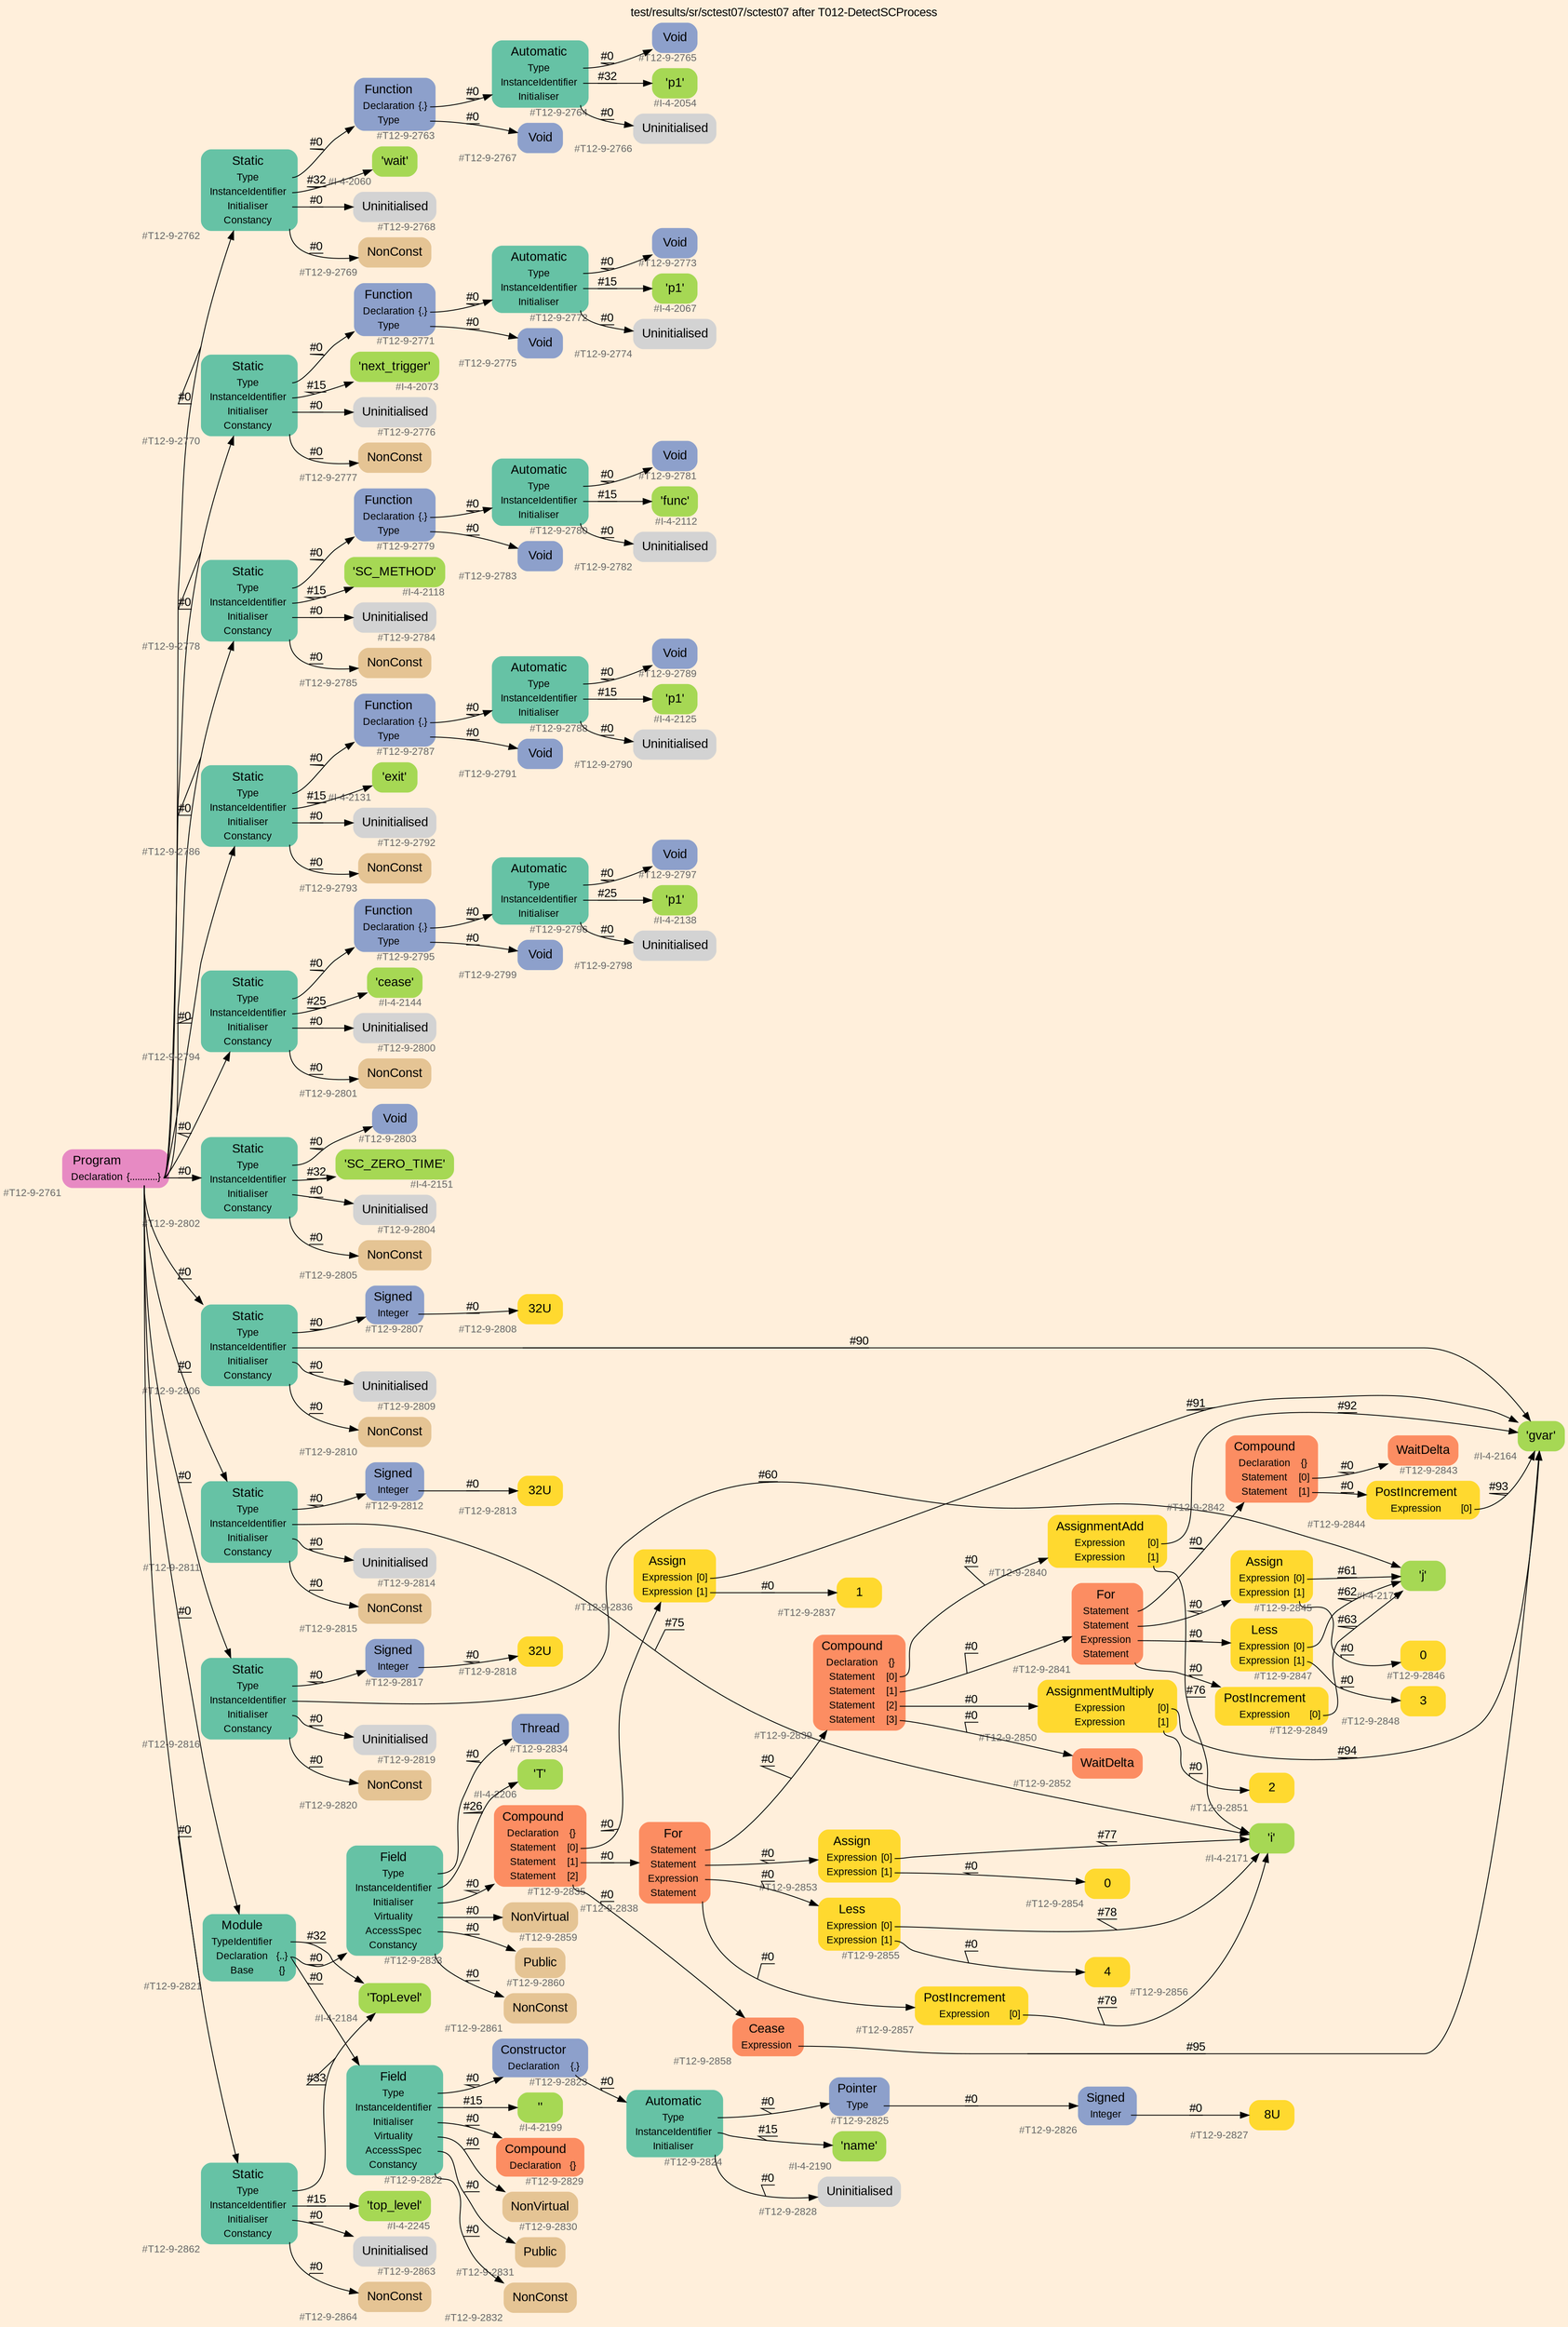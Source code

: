 digraph "test/results/sr/sctest07/sctest07 after T012-DetectSCProcess" {
label = "test/results/sr/sctest07/sctest07 after T012-DetectSCProcess"
labelloc = t
graph [
    rankdir = "LR"
    ranksep = 0.3
    bgcolor = antiquewhite1
    color = black
    fontcolor = black
    fontname = "Arial"
];
node [
    fontname = "Arial"
];
edge [
    fontname = "Arial"
];

// -------------------- node figure --------------------
// -------- block #T12-9-2761 ----------
"#T12-9-2761" [
    fillcolor = "/set28/4"
    xlabel = "#T12-9-2761"
    fontsize = "12"
    fontcolor = grey40
    shape = "plaintext"
    label = <<TABLE BORDER="0" CELLBORDER="0" CELLSPACING="0">
     <TR><TD><FONT COLOR="black" POINT-SIZE="15">Program</FONT></TD></TR>
     <TR><TD><FONT COLOR="black" POINT-SIZE="12">Declaration</FONT></TD><TD PORT="port0"><FONT COLOR="black" POINT-SIZE="12">{...........}</FONT></TD></TR>
    </TABLE>>
    style = "rounded,filled"
];

// -------- block #T12-9-2762 ----------
"#T12-9-2762" [
    fillcolor = "/set28/1"
    xlabel = "#T12-9-2762"
    fontsize = "12"
    fontcolor = grey40
    shape = "plaintext"
    label = <<TABLE BORDER="0" CELLBORDER="0" CELLSPACING="0">
     <TR><TD><FONT COLOR="black" POINT-SIZE="15">Static</FONT></TD></TR>
     <TR><TD><FONT COLOR="black" POINT-SIZE="12">Type</FONT></TD><TD PORT="port0"></TD></TR>
     <TR><TD><FONT COLOR="black" POINT-SIZE="12">InstanceIdentifier</FONT></TD><TD PORT="port1"></TD></TR>
     <TR><TD><FONT COLOR="black" POINT-SIZE="12">Initialiser</FONT></TD><TD PORT="port2"></TD></TR>
     <TR><TD><FONT COLOR="black" POINT-SIZE="12">Constancy</FONT></TD><TD PORT="port3"></TD></TR>
    </TABLE>>
    style = "rounded,filled"
];

// -------- block #T12-9-2763 ----------
"#T12-9-2763" [
    fillcolor = "/set28/3"
    xlabel = "#T12-9-2763"
    fontsize = "12"
    fontcolor = grey40
    shape = "plaintext"
    label = <<TABLE BORDER="0" CELLBORDER="0" CELLSPACING="0">
     <TR><TD><FONT COLOR="black" POINT-SIZE="15">Function</FONT></TD></TR>
     <TR><TD><FONT COLOR="black" POINT-SIZE="12">Declaration</FONT></TD><TD PORT="port0"><FONT COLOR="black" POINT-SIZE="12">{.}</FONT></TD></TR>
     <TR><TD><FONT COLOR="black" POINT-SIZE="12">Type</FONT></TD><TD PORT="port1"></TD></TR>
    </TABLE>>
    style = "rounded,filled"
];

// -------- block #T12-9-2764 ----------
"#T12-9-2764" [
    fillcolor = "/set28/1"
    xlabel = "#T12-9-2764"
    fontsize = "12"
    fontcolor = grey40
    shape = "plaintext"
    label = <<TABLE BORDER="0" CELLBORDER="0" CELLSPACING="0">
     <TR><TD><FONT COLOR="black" POINT-SIZE="15">Automatic</FONT></TD></TR>
     <TR><TD><FONT COLOR="black" POINT-SIZE="12">Type</FONT></TD><TD PORT="port0"></TD></TR>
     <TR><TD><FONT COLOR="black" POINT-SIZE="12">InstanceIdentifier</FONT></TD><TD PORT="port1"></TD></TR>
     <TR><TD><FONT COLOR="black" POINT-SIZE="12">Initialiser</FONT></TD><TD PORT="port2"></TD></TR>
    </TABLE>>
    style = "rounded,filled"
];

// -------- block #T12-9-2765 ----------
"#T12-9-2765" [
    fillcolor = "/set28/3"
    xlabel = "#T12-9-2765"
    fontsize = "12"
    fontcolor = grey40
    shape = "plaintext"
    label = <<TABLE BORDER="0" CELLBORDER="0" CELLSPACING="0">
     <TR><TD><FONT COLOR="black" POINT-SIZE="15">Void</FONT></TD></TR>
    </TABLE>>
    style = "rounded,filled"
];

// -------- block #I-4-2054 ----------
"#I-4-2054" [
    fillcolor = "/set28/5"
    xlabel = "#I-4-2054"
    fontsize = "12"
    fontcolor = grey40
    shape = "plaintext"
    label = <<TABLE BORDER="0" CELLBORDER="0" CELLSPACING="0">
     <TR><TD><FONT COLOR="black" POINT-SIZE="15">'p1'</FONT></TD></TR>
    </TABLE>>
    style = "rounded,filled"
];

// -------- block #T12-9-2766 ----------
"#T12-9-2766" [
    xlabel = "#T12-9-2766"
    fontsize = "12"
    fontcolor = grey40
    shape = "plaintext"
    label = <<TABLE BORDER="0" CELLBORDER="0" CELLSPACING="0">
     <TR><TD><FONT COLOR="black" POINT-SIZE="15">Uninitialised</FONT></TD></TR>
    </TABLE>>
    style = "rounded,filled"
];

// -------- block #T12-9-2767 ----------
"#T12-9-2767" [
    fillcolor = "/set28/3"
    xlabel = "#T12-9-2767"
    fontsize = "12"
    fontcolor = grey40
    shape = "plaintext"
    label = <<TABLE BORDER="0" CELLBORDER="0" CELLSPACING="0">
     <TR><TD><FONT COLOR="black" POINT-SIZE="15">Void</FONT></TD></TR>
    </TABLE>>
    style = "rounded,filled"
];

// -------- block #I-4-2060 ----------
"#I-4-2060" [
    fillcolor = "/set28/5"
    xlabel = "#I-4-2060"
    fontsize = "12"
    fontcolor = grey40
    shape = "plaintext"
    label = <<TABLE BORDER="0" CELLBORDER="0" CELLSPACING="0">
     <TR><TD><FONT COLOR="black" POINT-SIZE="15">'wait'</FONT></TD></TR>
    </TABLE>>
    style = "rounded,filled"
];

// -------- block #T12-9-2768 ----------
"#T12-9-2768" [
    xlabel = "#T12-9-2768"
    fontsize = "12"
    fontcolor = grey40
    shape = "plaintext"
    label = <<TABLE BORDER="0" CELLBORDER="0" CELLSPACING="0">
     <TR><TD><FONT COLOR="black" POINT-SIZE="15">Uninitialised</FONT></TD></TR>
    </TABLE>>
    style = "rounded,filled"
];

// -------- block #T12-9-2769 ----------
"#T12-9-2769" [
    fillcolor = "/set28/7"
    xlabel = "#T12-9-2769"
    fontsize = "12"
    fontcolor = grey40
    shape = "plaintext"
    label = <<TABLE BORDER="0" CELLBORDER="0" CELLSPACING="0">
     <TR><TD><FONT COLOR="black" POINT-SIZE="15">NonConst</FONT></TD></TR>
    </TABLE>>
    style = "rounded,filled"
];

// -------- block #T12-9-2770 ----------
"#T12-9-2770" [
    fillcolor = "/set28/1"
    xlabel = "#T12-9-2770"
    fontsize = "12"
    fontcolor = grey40
    shape = "plaintext"
    label = <<TABLE BORDER="0" CELLBORDER="0" CELLSPACING="0">
     <TR><TD><FONT COLOR="black" POINT-SIZE="15">Static</FONT></TD></TR>
     <TR><TD><FONT COLOR="black" POINT-SIZE="12">Type</FONT></TD><TD PORT="port0"></TD></TR>
     <TR><TD><FONT COLOR="black" POINT-SIZE="12">InstanceIdentifier</FONT></TD><TD PORT="port1"></TD></TR>
     <TR><TD><FONT COLOR="black" POINT-SIZE="12">Initialiser</FONT></TD><TD PORT="port2"></TD></TR>
     <TR><TD><FONT COLOR="black" POINT-SIZE="12">Constancy</FONT></TD><TD PORT="port3"></TD></TR>
    </TABLE>>
    style = "rounded,filled"
];

// -------- block #T12-9-2771 ----------
"#T12-9-2771" [
    fillcolor = "/set28/3"
    xlabel = "#T12-9-2771"
    fontsize = "12"
    fontcolor = grey40
    shape = "plaintext"
    label = <<TABLE BORDER="0" CELLBORDER="0" CELLSPACING="0">
     <TR><TD><FONT COLOR="black" POINT-SIZE="15">Function</FONT></TD></TR>
     <TR><TD><FONT COLOR="black" POINT-SIZE="12">Declaration</FONT></TD><TD PORT="port0"><FONT COLOR="black" POINT-SIZE="12">{.}</FONT></TD></TR>
     <TR><TD><FONT COLOR="black" POINT-SIZE="12">Type</FONT></TD><TD PORT="port1"></TD></TR>
    </TABLE>>
    style = "rounded,filled"
];

// -------- block #T12-9-2772 ----------
"#T12-9-2772" [
    fillcolor = "/set28/1"
    xlabel = "#T12-9-2772"
    fontsize = "12"
    fontcolor = grey40
    shape = "plaintext"
    label = <<TABLE BORDER="0" CELLBORDER="0" CELLSPACING="0">
     <TR><TD><FONT COLOR="black" POINT-SIZE="15">Automatic</FONT></TD></TR>
     <TR><TD><FONT COLOR="black" POINT-SIZE="12">Type</FONT></TD><TD PORT="port0"></TD></TR>
     <TR><TD><FONT COLOR="black" POINT-SIZE="12">InstanceIdentifier</FONT></TD><TD PORT="port1"></TD></TR>
     <TR><TD><FONT COLOR="black" POINT-SIZE="12">Initialiser</FONT></TD><TD PORT="port2"></TD></TR>
    </TABLE>>
    style = "rounded,filled"
];

// -------- block #T12-9-2773 ----------
"#T12-9-2773" [
    fillcolor = "/set28/3"
    xlabel = "#T12-9-2773"
    fontsize = "12"
    fontcolor = grey40
    shape = "plaintext"
    label = <<TABLE BORDER="0" CELLBORDER="0" CELLSPACING="0">
     <TR><TD><FONT COLOR="black" POINT-SIZE="15">Void</FONT></TD></TR>
    </TABLE>>
    style = "rounded,filled"
];

// -------- block #I-4-2067 ----------
"#I-4-2067" [
    fillcolor = "/set28/5"
    xlabel = "#I-4-2067"
    fontsize = "12"
    fontcolor = grey40
    shape = "plaintext"
    label = <<TABLE BORDER="0" CELLBORDER="0" CELLSPACING="0">
     <TR><TD><FONT COLOR="black" POINT-SIZE="15">'p1'</FONT></TD></TR>
    </TABLE>>
    style = "rounded,filled"
];

// -------- block #T12-9-2774 ----------
"#T12-9-2774" [
    xlabel = "#T12-9-2774"
    fontsize = "12"
    fontcolor = grey40
    shape = "plaintext"
    label = <<TABLE BORDER="0" CELLBORDER="0" CELLSPACING="0">
     <TR><TD><FONT COLOR="black" POINT-SIZE="15">Uninitialised</FONT></TD></TR>
    </TABLE>>
    style = "rounded,filled"
];

// -------- block #T12-9-2775 ----------
"#T12-9-2775" [
    fillcolor = "/set28/3"
    xlabel = "#T12-9-2775"
    fontsize = "12"
    fontcolor = grey40
    shape = "plaintext"
    label = <<TABLE BORDER="0" CELLBORDER="0" CELLSPACING="0">
     <TR><TD><FONT COLOR="black" POINT-SIZE="15">Void</FONT></TD></TR>
    </TABLE>>
    style = "rounded,filled"
];

// -------- block #I-4-2073 ----------
"#I-4-2073" [
    fillcolor = "/set28/5"
    xlabel = "#I-4-2073"
    fontsize = "12"
    fontcolor = grey40
    shape = "plaintext"
    label = <<TABLE BORDER="0" CELLBORDER="0" CELLSPACING="0">
     <TR><TD><FONT COLOR="black" POINT-SIZE="15">'next_trigger'</FONT></TD></TR>
    </TABLE>>
    style = "rounded,filled"
];

// -------- block #T12-9-2776 ----------
"#T12-9-2776" [
    xlabel = "#T12-9-2776"
    fontsize = "12"
    fontcolor = grey40
    shape = "plaintext"
    label = <<TABLE BORDER="0" CELLBORDER="0" CELLSPACING="0">
     <TR><TD><FONT COLOR="black" POINT-SIZE="15">Uninitialised</FONT></TD></TR>
    </TABLE>>
    style = "rounded,filled"
];

// -------- block #T12-9-2777 ----------
"#T12-9-2777" [
    fillcolor = "/set28/7"
    xlabel = "#T12-9-2777"
    fontsize = "12"
    fontcolor = grey40
    shape = "plaintext"
    label = <<TABLE BORDER="0" CELLBORDER="0" CELLSPACING="0">
     <TR><TD><FONT COLOR="black" POINT-SIZE="15">NonConst</FONT></TD></TR>
    </TABLE>>
    style = "rounded,filled"
];

// -------- block #T12-9-2778 ----------
"#T12-9-2778" [
    fillcolor = "/set28/1"
    xlabel = "#T12-9-2778"
    fontsize = "12"
    fontcolor = grey40
    shape = "plaintext"
    label = <<TABLE BORDER="0" CELLBORDER="0" CELLSPACING="0">
     <TR><TD><FONT COLOR="black" POINT-SIZE="15">Static</FONT></TD></TR>
     <TR><TD><FONT COLOR="black" POINT-SIZE="12">Type</FONT></TD><TD PORT="port0"></TD></TR>
     <TR><TD><FONT COLOR="black" POINT-SIZE="12">InstanceIdentifier</FONT></TD><TD PORT="port1"></TD></TR>
     <TR><TD><FONT COLOR="black" POINT-SIZE="12">Initialiser</FONT></TD><TD PORT="port2"></TD></TR>
     <TR><TD><FONT COLOR="black" POINT-SIZE="12">Constancy</FONT></TD><TD PORT="port3"></TD></TR>
    </TABLE>>
    style = "rounded,filled"
];

// -------- block #T12-9-2779 ----------
"#T12-9-2779" [
    fillcolor = "/set28/3"
    xlabel = "#T12-9-2779"
    fontsize = "12"
    fontcolor = grey40
    shape = "plaintext"
    label = <<TABLE BORDER="0" CELLBORDER="0" CELLSPACING="0">
     <TR><TD><FONT COLOR="black" POINT-SIZE="15">Function</FONT></TD></TR>
     <TR><TD><FONT COLOR="black" POINT-SIZE="12">Declaration</FONT></TD><TD PORT="port0"><FONT COLOR="black" POINT-SIZE="12">{.}</FONT></TD></TR>
     <TR><TD><FONT COLOR="black" POINT-SIZE="12">Type</FONT></TD><TD PORT="port1"></TD></TR>
    </TABLE>>
    style = "rounded,filled"
];

// -------- block #T12-9-2780 ----------
"#T12-9-2780" [
    fillcolor = "/set28/1"
    xlabel = "#T12-9-2780"
    fontsize = "12"
    fontcolor = grey40
    shape = "plaintext"
    label = <<TABLE BORDER="0" CELLBORDER="0" CELLSPACING="0">
     <TR><TD><FONT COLOR="black" POINT-SIZE="15">Automatic</FONT></TD></TR>
     <TR><TD><FONT COLOR="black" POINT-SIZE="12">Type</FONT></TD><TD PORT="port0"></TD></TR>
     <TR><TD><FONT COLOR="black" POINT-SIZE="12">InstanceIdentifier</FONT></TD><TD PORT="port1"></TD></TR>
     <TR><TD><FONT COLOR="black" POINT-SIZE="12">Initialiser</FONT></TD><TD PORT="port2"></TD></TR>
    </TABLE>>
    style = "rounded,filled"
];

// -------- block #T12-9-2781 ----------
"#T12-9-2781" [
    fillcolor = "/set28/3"
    xlabel = "#T12-9-2781"
    fontsize = "12"
    fontcolor = grey40
    shape = "plaintext"
    label = <<TABLE BORDER="0" CELLBORDER="0" CELLSPACING="0">
     <TR><TD><FONT COLOR="black" POINT-SIZE="15">Void</FONT></TD></TR>
    </TABLE>>
    style = "rounded,filled"
];

// -------- block #I-4-2112 ----------
"#I-4-2112" [
    fillcolor = "/set28/5"
    xlabel = "#I-4-2112"
    fontsize = "12"
    fontcolor = grey40
    shape = "plaintext"
    label = <<TABLE BORDER="0" CELLBORDER="0" CELLSPACING="0">
     <TR><TD><FONT COLOR="black" POINT-SIZE="15">'func'</FONT></TD></TR>
    </TABLE>>
    style = "rounded,filled"
];

// -------- block #T12-9-2782 ----------
"#T12-9-2782" [
    xlabel = "#T12-9-2782"
    fontsize = "12"
    fontcolor = grey40
    shape = "plaintext"
    label = <<TABLE BORDER="0" CELLBORDER="0" CELLSPACING="0">
     <TR><TD><FONT COLOR="black" POINT-SIZE="15">Uninitialised</FONT></TD></TR>
    </TABLE>>
    style = "rounded,filled"
];

// -------- block #T12-9-2783 ----------
"#T12-9-2783" [
    fillcolor = "/set28/3"
    xlabel = "#T12-9-2783"
    fontsize = "12"
    fontcolor = grey40
    shape = "plaintext"
    label = <<TABLE BORDER="0" CELLBORDER="0" CELLSPACING="0">
     <TR><TD><FONT COLOR="black" POINT-SIZE="15">Void</FONT></TD></TR>
    </TABLE>>
    style = "rounded,filled"
];

// -------- block #I-4-2118 ----------
"#I-4-2118" [
    fillcolor = "/set28/5"
    xlabel = "#I-4-2118"
    fontsize = "12"
    fontcolor = grey40
    shape = "plaintext"
    label = <<TABLE BORDER="0" CELLBORDER="0" CELLSPACING="0">
     <TR><TD><FONT COLOR="black" POINT-SIZE="15">'SC_METHOD'</FONT></TD></TR>
    </TABLE>>
    style = "rounded,filled"
];

// -------- block #T12-9-2784 ----------
"#T12-9-2784" [
    xlabel = "#T12-9-2784"
    fontsize = "12"
    fontcolor = grey40
    shape = "plaintext"
    label = <<TABLE BORDER="0" CELLBORDER="0" CELLSPACING="0">
     <TR><TD><FONT COLOR="black" POINT-SIZE="15">Uninitialised</FONT></TD></TR>
    </TABLE>>
    style = "rounded,filled"
];

// -------- block #T12-9-2785 ----------
"#T12-9-2785" [
    fillcolor = "/set28/7"
    xlabel = "#T12-9-2785"
    fontsize = "12"
    fontcolor = grey40
    shape = "plaintext"
    label = <<TABLE BORDER="0" CELLBORDER="0" CELLSPACING="0">
     <TR><TD><FONT COLOR="black" POINT-SIZE="15">NonConst</FONT></TD></TR>
    </TABLE>>
    style = "rounded,filled"
];

// -------- block #T12-9-2786 ----------
"#T12-9-2786" [
    fillcolor = "/set28/1"
    xlabel = "#T12-9-2786"
    fontsize = "12"
    fontcolor = grey40
    shape = "plaintext"
    label = <<TABLE BORDER="0" CELLBORDER="0" CELLSPACING="0">
     <TR><TD><FONT COLOR="black" POINT-SIZE="15">Static</FONT></TD></TR>
     <TR><TD><FONT COLOR="black" POINT-SIZE="12">Type</FONT></TD><TD PORT="port0"></TD></TR>
     <TR><TD><FONT COLOR="black" POINT-SIZE="12">InstanceIdentifier</FONT></TD><TD PORT="port1"></TD></TR>
     <TR><TD><FONT COLOR="black" POINT-SIZE="12">Initialiser</FONT></TD><TD PORT="port2"></TD></TR>
     <TR><TD><FONT COLOR="black" POINT-SIZE="12">Constancy</FONT></TD><TD PORT="port3"></TD></TR>
    </TABLE>>
    style = "rounded,filled"
];

// -------- block #T12-9-2787 ----------
"#T12-9-2787" [
    fillcolor = "/set28/3"
    xlabel = "#T12-9-2787"
    fontsize = "12"
    fontcolor = grey40
    shape = "plaintext"
    label = <<TABLE BORDER="0" CELLBORDER="0" CELLSPACING="0">
     <TR><TD><FONT COLOR="black" POINT-SIZE="15">Function</FONT></TD></TR>
     <TR><TD><FONT COLOR="black" POINT-SIZE="12">Declaration</FONT></TD><TD PORT="port0"><FONT COLOR="black" POINT-SIZE="12">{.}</FONT></TD></TR>
     <TR><TD><FONT COLOR="black" POINT-SIZE="12">Type</FONT></TD><TD PORT="port1"></TD></TR>
    </TABLE>>
    style = "rounded,filled"
];

// -------- block #T12-9-2788 ----------
"#T12-9-2788" [
    fillcolor = "/set28/1"
    xlabel = "#T12-9-2788"
    fontsize = "12"
    fontcolor = grey40
    shape = "plaintext"
    label = <<TABLE BORDER="0" CELLBORDER="0" CELLSPACING="0">
     <TR><TD><FONT COLOR="black" POINT-SIZE="15">Automatic</FONT></TD></TR>
     <TR><TD><FONT COLOR="black" POINT-SIZE="12">Type</FONT></TD><TD PORT="port0"></TD></TR>
     <TR><TD><FONT COLOR="black" POINT-SIZE="12">InstanceIdentifier</FONT></TD><TD PORT="port1"></TD></TR>
     <TR><TD><FONT COLOR="black" POINT-SIZE="12">Initialiser</FONT></TD><TD PORT="port2"></TD></TR>
    </TABLE>>
    style = "rounded,filled"
];

// -------- block #T12-9-2789 ----------
"#T12-9-2789" [
    fillcolor = "/set28/3"
    xlabel = "#T12-9-2789"
    fontsize = "12"
    fontcolor = grey40
    shape = "plaintext"
    label = <<TABLE BORDER="0" CELLBORDER="0" CELLSPACING="0">
     <TR><TD><FONT COLOR="black" POINT-SIZE="15">Void</FONT></TD></TR>
    </TABLE>>
    style = "rounded,filled"
];

// -------- block #I-4-2125 ----------
"#I-4-2125" [
    fillcolor = "/set28/5"
    xlabel = "#I-4-2125"
    fontsize = "12"
    fontcolor = grey40
    shape = "plaintext"
    label = <<TABLE BORDER="0" CELLBORDER="0" CELLSPACING="0">
     <TR><TD><FONT COLOR="black" POINT-SIZE="15">'p1'</FONT></TD></TR>
    </TABLE>>
    style = "rounded,filled"
];

// -------- block #T12-9-2790 ----------
"#T12-9-2790" [
    xlabel = "#T12-9-2790"
    fontsize = "12"
    fontcolor = grey40
    shape = "plaintext"
    label = <<TABLE BORDER="0" CELLBORDER="0" CELLSPACING="0">
     <TR><TD><FONT COLOR="black" POINT-SIZE="15">Uninitialised</FONT></TD></TR>
    </TABLE>>
    style = "rounded,filled"
];

// -------- block #T12-9-2791 ----------
"#T12-9-2791" [
    fillcolor = "/set28/3"
    xlabel = "#T12-9-2791"
    fontsize = "12"
    fontcolor = grey40
    shape = "plaintext"
    label = <<TABLE BORDER="0" CELLBORDER="0" CELLSPACING="0">
     <TR><TD><FONT COLOR="black" POINT-SIZE="15">Void</FONT></TD></TR>
    </TABLE>>
    style = "rounded,filled"
];

// -------- block #I-4-2131 ----------
"#I-4-2131" [
    fillcolor = "/set28/5"
    xlabel = "#I-4-2131"
    fontsize = "12"
    fontcolor = grey40
    shape = "plaintext"
    label = <<TABLE BORDER="0" CELLBORDER="0" CELLSPACING="0">
     <TR><TD><FONT COLOR="black" POINT-SIZE="15">'exit'</FONT></TD></TR>
    </TABLE>>
    style = "rounded,filled"
];

// -------- block #T12-9-2792 ----------
"#T12-9-2792" [
    xlabel = "#T12-9-2792"
    fontsize = "12"
    fontcolor = grey40
    shape = "plaintext"
    label = <<TABLE BORDER="0" CELLBORDER="0" CELLSPACING="0">
     <TR><TD><FONT COLOR="black" POINT-SIZE="15">Uninitialised</FONT></TD></TR>
    </TABLE>>
    style = "rounded,filled"
];

// -------- block #T12-9-2793 ----------
"#T12-9-2793" [
    fillcolor = "/set28/7"
    xlabel = "#T12-9-2793"
    fontsize = "12"
    fontcolor = grey40
    shape = "plaintext"
    label = <<TABLE BORDER="0" CELLBORDER="0" CELLSPACING="0">
     <TR><TD><FONT COLOR="black" POINT-SIZE="15">NonConst</FONT></TD></TR>
    </TABLE>>
    style = "rounded,filled"
];

// -------- block #T12-9-2794 ----------
"#T12-9-2794" [
    fillcolor = "/set28/1"
    xlabel = "#T12-9-2794"
    fontsize = "12"
    fontcolor = grey40
    shape = "plaintext"
    label = <<TABLE BORDER="0" CELLBORDER="0" CELLSPACING="0">
     <TR><TD><FONT COLOR="black" POINT-SIZE="15">Static</FONT></TD></TR>
     <TR><TD><FONT COLOR="black" POINT-SIZE="12">Type</FONT></TD><TD PORT="port0"></TD></TR>
     <TR><TD><FONT COLOR="black" POINT-SIZE="12">InstanceIdentifier</FONT></TD><TD PORT="port1"></TD></TR>
     <TR><TD><FONT COLOR="black" POINT-SIZE="12">Initialiser</FONT></TD><TD PORT="port2"></TD></TR>
     <TR><TD><FONT COLOR="black" POINT-SIZE="12">Constancy</FONT></TD><TD PORT="port3"></TD></TR>
    </TABLE>>
    style = "rounded,filled"
];

// -------- block #T12-9-2795 ----------
"#T12-9-2795" [
    fillcolor = "/set28/3"
    xlabel = "#T12-9-2795"
    fontsize = "12"
    fontcolor = grey40
    shape = "plaintext"
    label = <<TABLE BORDER="0" CELLBORDER="0" CELLSPACING="0">
     <TR><TD><FONT COLOR="black" POINT-SIZE="15">Function</FONT></TD></TR>
     <TR><TD><FONT COLOR="black" POINT-SIZE="12">Declaration</FONT></TD><TD PORT="port0"><FONT COLOR="black" POINT-SIZE="12">{.}</FONT></TD></TR>
     <TR><TD><FONT COLOR="black" POINT-SIZE="12">Type</FONT></TD><TD PORT="port1"></TD></TR>
    </TABLE>>
    style = "rounded,filled"
];

// -------- block #T12-9-2796 ----------
"#T12-9-2796" [
    fillcolor = "/set28/1"
    xlabel = "#T12-9-2796"
    fontsize = "12"
    fontcolor = grey40
    shape = "plaintext"
    label = <<TABLE BORDER="0" CELLBORDER="0" CELLSPACING="0">
     <TR><TD><FONT COLOR="black" POINT-SIZE="15">Automatic</FONT></TD></TR>
     <TR><TD><FONT COLOR="black" POINT-SIZE="12">Type</FONT></TD><TD PORT="port0"></TD></TR>
     <TR><TD><FONT COLOR="black" POINT-SIZE="12">InstanceIdentifier</FONT></TD><TD PORT="port1"></TD></TR>
     <TR><TD><FONT COLOR="black" POINT-SIZE="12">Initialiser</FONT></TD><TD PORT="port2"></TD></TR>
    </TABLE>>
    style = "rounded,filled"
];

// -------- block #T12-9-2797 ----------
"#T12-9-2797" [
    fillcolor = "/set28/3"
    xlabel = "#T12-9-2797"
    fontsize = "12"
    fontcolor = grey40
    shape = "plaintext"
    label = <<TABLE BORDER="0" CELLBORDER="0" CELLSPACING="0">
     <TR><TD><FONT COLOR="black" POINT-SIZE="15">Void</FONT></TD></TR>
    </TABLE>>
    style = "rounded,filled"
];

// -------- block #I-4-2138 ----------
"#I-4-2138" [
    fillcolor = "/set28/5"
    xlabel = "#I-4-2138"
    fontsize = "12"
    fontcolor = grey40
    shape = "plaintext"
    label = <<TABLE BORDER="0" CELLBORDER="0" CELLSPACING="0">
     <TR><TD><FONT COLOR="black" POINT-SIZE="15">'p1'</FONT></TD></TR>
    </TABLE>>
    style = "rounded,filled"
];

// -------- block #T12-9-2798 ----------
"#T12-9-2798" [
    xlabel = "#T12-9-2798"
    fontsize = "12"
    fontcolor = grey40
    shape = "plaintext"
    label = <<TABLE BORDER="0" CELLBORDER="0" CELLSPACING="0">
     <TR><TD><FONT COLOR="black" POINT-SIZE="15">Uninitialised</FONT></TD></TR>
    </TABLE>>
    style = "rounded,filled"
];

// -------- block #T12-9-2799 ----------
"#T12-9-2799" [
    fillcolor = "/set28/3"
    xlabel = "#T12-9-2799"
    fontsize = "12"
    fontcolor = grey40
    shape = "plaintext"
    label = <<TABLE BORDER="0" CELLBORDER="0" CELLSPACING="0">
     <TR><TD><FONT COLOR="black" POINT-SIZE="15">Void</FONT></TD></TR>
    </TABLE>>
    style = "rounded,filled"
];

// -------- block #I-4-2144 ----------
"#I-4-2144" [
    fillcolor = "/set28/5"
    xlabel = "#I-4-2144"
    fontsize = "12"
    fontcolor = grey40
    shape = "plaintext"
    label = <<TABLE BORDER="0" CELLBORDER="0" CELLSPACING="0">
     <TR><TD><FONT COLOR="black" POINT-SIZE="15">'cease'</FONT></TD></TR>
    </TABLE>>
    style = "rounded,filled"
];

// -------- block #T12-9-2800 ----------
"#T12-9-2800" [
    xlabel = "#T12-9-2800"
    fontsize = "12"
    fontcolor = grey40
    shape = "plaintext"
    label = <<TABLE BORDER="0" CELLBORDER="0" CELLSPACING="0">
     <TR><TD><FONT COLOR="black" POINT-SIZE="15">Uninitialised</FONT></TD></TR>
    </TABLE>>
    style = "rounded,filled"
];

// -------- block #T12-9-2801 ----------
"#T12-9-2801" [
    fillcolor = "/set28/7"
    xlabel = "#T12-9-2801"
    fontsize = "12"
    fontcolor = grey40
    shape = "plaintext"
    label = <<TABLE BORDER="0" CELLBORDER="0" CELLSPACING="0">
     <TR><TD><FONT COLOR="black" POINT-SIZE="15">NonConst</FONT></TD></TR>
    </TABLE>>
    style = "rounded,filled"
];

// -------- block #T12-9-2802 ----------
"#T12-9-2802" [
    fillcolor = "/set28/1"
    xlabel = "#T12-9-2802"
    fontsize = "12"
    fontcolor = grey40
    shape = "plaintext"
    label = <<TABLE BORDER="0" CELLBORDER="0" CELLSPACING="0">
     <TR><TD><FONT COLOR="black" POINT-SIZE="15">Static</FONT></TD></TR>
     <TR><TD><FONT COLOR="black" POINT-SIZE="12">Type</FONT></TD><TD PORT="port0"></TD></TR>
     <TR><TD><FONT COLOR="black" POINT-SIZE="12">InstanceIdentifier</FONT></TD><TD PORT="port1"></TD></TR>
     <TR><TD><FONT COLOR="black" POINT-SIZE="12">Initialiser</FONT></TD><TD PORT="port2"></TD></TR>
     <TR><TD><FONT COLOR="black" POINT-SIZE="12">Constancy</FONT></TD><TD PORT="port3"></TD></TR>
    </TABLE>>
    style = "rounded,filled"
];

// -------- block #T12-9-2803 ----------
"#T12-9-2803" [
    fillcolor = "/set28/3"
    xlabel = "#T12-9-2803"
    fontsize = "12"
    fontcolor = grey40
    shape = "plaintext"
    label = <<TABLE BORDER="0" CELLBORDER="0" CELLSPACING="0">
     <TR><TD><FONT COLOR="black" POINT-SIZE="15">Void</FONT></TD></TR>
    </TABLE>>
    style = "rounded,filled"
];

// -------- block #I-4-2151 ----------
"#I-4-2151" [
    fillcolor = "/set28/5"
    xlabel = "#I-4-2151"
    fontsize = "12"
    fontcolor = grey40
    shape = "plaintext"
    label = <<TABLE BORDER="0" CELLBORDER="0" CELLSPACING="0">
     <TR><TD><FONT COLOR="black" POINT-SIZE="15">'SC_ZERO_TIME'</FONT></TD></TR>
    </TABLE>>
    style = "rounded,filled"
];

// -------- block #T12-9-2804 ----------
"#T12-9-2804" [
    xlabel = "#T12-9-2804"
    fontsize = "12"
    fontcolor = grey40
    shape = "plaintext"
    label = <<TABLE BORDER="0" CELLBORDER="0" CELLSPACING="0">
     <TR><TD><FONT COLOR="black" POINT-SIZE="15">Uninitialised</FONT></TD></TR>
    </TABLE>>
    style = "rounded,filled"
];

// -------- block #T12-9-2805 ----------
"#T12-9-2805" [
    fillcolor = "/set28/7"
    xlabel = "#T12-9-2805"
    fontsize = "12"
    fontcolor = grey40
    shape = "plaintext"
    label = <<TABLE BORDER="0" CELLBORDER="0" CELLSPACING="0">
     <TR><TD><FONT COLOR="black" POINT-SIZE="15">NonConst</FONT></TD></TR>
    </TABLE>>
    style = "rounded,filled"
];

// -------- block #T12-9-2806 ----------
"#T12-9-2806" [
    fillcolor = "/set28/1"
    xlabel = "#T12-9-2806"
    fontsize = "12"
    fontcolor = grey40
    shape = "plaintext"
    label = <<TABLE BORDER="0" CELLBORDER="0" CELLSPACING="0">
     <TR><TD><FONT COLOR="black" POINT-SIZE="15">Static</FONT></TD></TR>
     <TR><TD><FONT COLOR="black" POINT-SIZE="12">Type</FONT></TD><TD PORT="port0"></TD></TR>
     <TR><TD><FONT COLOR="black" POINT-SIZE="12">InstanceIdentifier</FONT></TD><TD PORT="port1"></TD></TR>
     <TR><TD><FONT COLOR="black" POINT-SIZE="12">Initialiser</FONT></TD><TD PORT="port2"></TD></TR>
     <TR><TD><FONT COLOR="black" POINT-SIZE="12">Constancy</FONT></TD><TD PORT="port3"></TD></TR>
    </TABLE>>
    style = "rounded,filled"
];

// -------- block #T12-9-2807 ----------
"#T12-9-2807" [
    fillcolor = "/set28/3"
    xlabel = "#T12-9-2807"
    fontsize = "12"
    fontcolor = grey40
    shape = "plaintext"
    label = <<TABLE BORDER="0" CELLBORDER="0" CELLSPACING="0">
     <TR><TD><FONT COLOR="black" POINT-SIZE="15">Signed</FONT></TD></TR>
     <TR><TD><FONT COLOR="black" POINT-SIZE="12">Integer</FONT></TD><TD PORT="port0"></TD></TR>
    </TABLE>>
    style = "rounded,filled"
];

// -------- block #T12-9-2808 ----------
"#T12-9-2808" [
    fillcolor = "/set28/6"
    xlabel = "#T12-9-2808"
    fontsize = "12"
    fontcolor = grey40
    shape = "plaintext"
    label = <<TABLE BORDER="0" CELLBORDER="0" CELLSPACING="0">
     <TR><TD><FONT COLOR="black" POINT-SIZE="15">32U</FONT></TD></TR>
    </TABLE>>
    style = "rounded,filled"
];

// -------- block #I-4-2164 ----------
"#I-4-2164" [
    fillcolor = "/set28/5"
    xlabel = "#I-4-2164"
    fontsize = "12"
    fontcolor = grey40
    shape = "plaintext"
    label = <<TABLE BORDER="0" CELLBORDER="0" CELLSPACING="0">
     <TR><TD><FONT COLOR="black" POINT-SIZE="15">'gvar'</FONT></TD></TR>
    </TABLE>>
    style = "rounded,filled"
];

// -------- block #T12-9-2809 ----------
"#T12-9-2809" [
    xlabel = "#T12-9-2809"
    fontsize = "12"
    fontcolor = grey40
    shape = "plaintext"
    label = <<TABLE BORDER="0" CELLBORDER="0" CELLSPACING="0">
     <TR><TD><FONT COLOR="black" POINT-SIZE="15">Uninitialised</FONT></TD></TR>
    </TABLE>>
    style = "rounded,filled"
];

// -------- block #T12-9-2810 ----------
"#T12-9-2810" [
    fillcolor = "/set28/7"
    xlabel = "#T12-9-2810"
    fontsize = "12"
    fontcolor = grey40
    shape = "plaintext"
    label = <<TABLE BORDER="0" CELLBORDER="0" CELLSPACING="0">
     <TR><TD><FONT COLOR="black" POINT-SIZE="15">NonConst</FONT></TD></TR>
    </TABLE>>
    style = "rounded,filled"
];

// -------- block #T12-9-2811 ----------
"#T12-9-2811" [
    fillcolor = "/set28/1"
    xlabel = "#T12-9-2811"
    fontsize = "12"
    fontcolor = grey40
    shape = "plaintext"
    label = <<TABLE BORDER="0" CELLBORDER="0" CELLSPACING="0">
     <TR><TD><FONT COLOR="black" POINT-SIZE="15">Static</FONT></TD></TR>
     <TR><TD><FONT COLOR="black" POINT-SIZE="12">Type</FONT></TD><TD PORT="port0"></TD></TR>
     <TR><TD><FONT COLOR="black" POINT-SIZE="12">InstanceIdentifier</FONT></TD><TD PORT="port1"></TD></TR>
     <TR><TD><FONT COLOR="black" POINT-SIZE="12">Initialiser</FONT></TD><TD PORT="port2"></TD></TR>
     <TR><TD><FONT COLOR="black" POINT-SIZE="12">Constancy</FONT></TD><TD PORT="port3"></TD></TR>
    </TABLE>>
    style = "rounded,filled"
];

// -------- block #T12-9-2812 ----------
"#T12-9-2812" [
    fillcolor = "/set28/3"
    xlabel = "#T12-9-2812"
    fontsize = "12"
    fontcolor = grey40
    shape = "plaintext"
    label = <<TABLE BORDER="0" CELLBORDER="0" CELLSPACING="0">
     <TR><TD><FONT COLOR="black" POINT-SIZE="15">Signed</FONT></TD></TR>
     <TR><TD><FONT COLOR="black" POINT-SIZE="12">Integer</FONT></TD><TD PORT="port0"></TD></TR>
    </TABLE>>
    style = "rounded,filled"
];

// -------- block #T12-9-2813 ----------
"#T12-9-2813" [
    fillcolor = "/set28/6"
    xlabel = "#T12-9-2813"
    fontsize = "12"
    fontcolor = grey40
    shape = "plaintext"
    label = <<TABLE BORDER="0" CELLBORDER="0" CELLSPACING="0">
     <TR><TD><FONT COLOR="black" POINT-SIZE="15">32U</FONT></TD></TR>
    </TABLE>>
    style = "rounded,filled"
];

// -------- block #I-4-2171 ----------
"#I-4-2171" [
    fillcolor = "/set28/5"
    xlabel = "#I-4-2171"
    fontsize = "12"
    fontcolor = grey40
    shape = "plaintext"
    label = <<TABLE BORDER="0" CELLBORDER="0" CELLSPACING="0">
     <TR><TD><FONT COLOR="black" POINT-SIZE="15">'i'</FONT></TD></TR>
    </TABLE>>
    style = "rounded,filled"
];

// -------- block #T12-9-2814 ----------
"#T12-9-2814" [
    xlabel = "#T12-9-2814"
    fontsize = "12"
    fontcolor = grey40
    shape = "plaintext"
    label = <<TABLE BORDER="0" CELLBORDER="0" CELLSPACING="0">
     <TR><TD><FONT COLOR="black" POINT-SIZE="15">Uninitialised</FONT></TD></TR>
    </TABLE>>
    style = "rounded,filled"
];

// -------- block #T12-9-2815 ----------
"#T12-9-2815" [
    fillcolor = "/set28/7"
    xlabel = "#T12-9-2815"
    fontsize = "12"
    fontcolor = grey40
    shape = "plaintext"
    label = <<TABLE BORDER="0" CELLBORDER="0" CELLSPACING="0">
     <TR><TD><FONT COLOR="black" POINT-SIZE="15">NonConst</FONT></TD></TR>
    </TABLE>>
    style = "rounded,filled"
];

// -------- block #T12-9-2816 ----------
"#T12-9-2816" [
    fillcolor = "/set28/1"
    xlabel = "#T12-9-2816"
    fontsize = "12"
    fontcolor = grey40
    shape = "plaintext"
    label = <<TABLE BORDER="0" CELLBORDER="0" CELLSPACING="0">
     <TR><TD><FONT COLOR="black" POINT-SIZE="15">Static</FONT></TD></TR>
     <TR><TD><FONT COLOR="black" POINT-SIZE="12">Type</FONT></TD><TD PORT="port0"></TD></TR>
     <TR><TD><FONT COLOR="black" POINT-SIZE="12">InstanceIdentifier</FONT></TD><TD PORT="port1"></TD></TR>
     <TR><TD><FONT COLOR="black" POINT-SIZE="12">Initialiser</FONT></TD><TD PORT="port2"></TD></TR>
     <TR><TD><FONT COLOR="black" POINT-SIZE="12">Constancy</FONT></TD><TD PORT="port3"></TD></TR>
    </TABLE>>
    style = "rounded,filled"
];

// -------- block #T12-9-2817 ----------
"#T12-9-2817" [
    fillcolor = "/set28/3"
    xlabel = "#T12-9-2817"
    fontsize = "12"
    fontcolor = grey40
    shape = "plaintext"
    label = <<TABLE BORDER="0" CELLBORDER="0" CELLSPACING="0">
     <TR><TD><FONT COLOR="black" POINT-SIZE="15">Signed</FONT></TD></TR>
     <TR><TD><FONT COLOR="black" POINT-SIZE="12">Integer</FONT></TD><TD PORT="port0"></TD></TR>
    </TABLE>>
    style = "rounded,filled"
];

// -------- block #T12-9-2818 ----------
"#T12-9-2818" [
    fillcolor = "/set28/6"
    xlabel = "#T12-9-2818"
    fontsize = "12"
    fontcolor = grey40
    shape = "plaintext"
    label = <<TABLE BORDER="0" CELLBORDER="0" CELLSPACING="0">
     <TR><TD><FONT COLOR="black" POINT-SIZE="15">32U</FONT></TD></TR>
    </TABLE>>
    style = "rounded,filled"
];

// -------- block #I-4-2178 ----------
"#I-4-2178" [
    fillcolor = "/set28/5"
    xlabel = "#I-4-2178"
    fontsize = "12"
    fontcolor = grey40
    shape = "plaintext"
    label = <<TABLE BORDER="0" CELLBORDER="0" CELLSPACING="0">
     <TR><TD><FONT COLOR="black" POINT-SIZE="15">'j'</FONT></TD></TR>
    </TABLE>>
    style = "rounded,filled"
];

// -------- block #T12-9-2819 ----------
"#T12-9-2819" [
    xlabel = "#T12-9-2819"
    fontsize = "12"
    fontcolor = grey40
    shape = "plaintext"
    label = <<TABLE BORDER="0" CELLBORDER="0" CELLSPACING="0">
     <TR><TD><FONT COLOR="black" POINT-SIZE="15">Uninitialised</FONT></TD></TR>
    </TABLE>>
    style = "rounded,filled"
];

// -------- block #T12-9-2820 ----------
"#T12-9-2820" [
    fillcolor = "/set28/7"
    xlabel = "#T12-9-2820"
    fontsize = "12"
    fontcolor = grey40
    shape = "plaintext"
    label = <<TABLE BORDER="0" CELLBORDER="0" CELLSPACING="0">
     <TR><TD><FONT COLOR="black" POINT-SIZE="15">NonConst</FONT></TD></TR>
    </TABLE>>
    style = "rounded,filled"
];

// -------- block #T12-9-2821 ----------
"#T12-9-2821" [
    fillcolor = "/set28/1"
    xlabel = "#T12-9-2821"
    fontsize = "12"
    fontcolor = grey40
    shape = "plaintext"
    label = <<TABLE BORDER="0" CELLBORDER="0" CELLSPACING="0">
     <TR><TD><FONT COLOR="black" POINT-SIZE="15">Module</FONT></TD></TR>
     <TR><TD><FONT COLOR="black" POINT-SIZE="12">TypeIdentifier</FONT></TD><TD PORT="port0"></TD></TR>
     <TR><TD><FONT COLOR="black" POINT-SIZE="12">Declaration</FONT></TD><TD PORT="port1"><FONT COLOR="black" POINT-SIZE="12">{..}</FONT></TD></TR>
     <TR><TD><FONT COLOR="black" POINT-SIZE="12">Base</FONT></TD><TD PORT="port2"><FONT COLOR="black" POINT-SIZE="12">{}</FONT></TD></TR>
    </TABLE>>
    style = "rounded,filled"
];

// -------- block #I-4-2184 ----------
"#I-4-2184" [
    fillcolor = "/set28/5"
    xlabel = "#I-4-2184"
    fontsize = "12"
    fontcolor = grey40
    shape = "plaintext"
    label = <<TABLE BORDER="0" CELLBORDER="0" CELLSPACING="0">
     <TR><TD><FONT COLOR="black" POINT-SIZE="15">'TopLevel'</FONT></TD></TR>
    </TABLE>>
    style = "rounded,filled"
];

// -------- block #T12-9-2822 ----------
"#T12-9-2822" [
    fillcolor = "/set28/1"
    xlabel = "#T12-9-2822"
    fontsize = "12"
    fontcolor = grey40
    shape = "plaintext"
    label = <<TABLE BORDER="0" CELLBORDER="0" CELLSPACING="0">
     <TR><TD><FONT COLOR="black" POINT-SIZE="15">Field</FONT></TD></TR>
     <TR><TD><FONT COLOR="black" POINT-SIZE="12">Type</FONT></TD><TD PORT="port0"></TD></TR>
     <TR><TD><FONT COLOR="black" POINT-SIZE="12">InstanceIdentifier</FONT></TD><TD PORT="port1"></TD></TR>
     <TR><TD><FONT COLOR="black" POINT-SIZE="12">Initialiser</FONT></TD><TD PORT="port2"></TD></TR>
     <TR><TD><FONT COLOR="black" POINT-SIZE="12">Virtuality</FONT></TD><TD PORT="port3"></TD></TR>
     <TR><TD><FONT COLOR="black" POINT-SIZE="12">AccessSpec</FONT></TD><TD PORT="port4"></TD></TR>
     <TR><TD><FONT COLOR="black" POINT-SIZE="12">Constancy</FONT></TD><TD PORT="port5"></TD></TR>
    </TABLE>>
    style = "rounded,filled"
];

// -------- block #T12-9-2823 ----------
"#T12-9-2823" [
    fillcolor = "/set28/3"
    xlabel = "#T12-9-2823"
    fontsize = "12"
    fontcolor = grey40
    shape = "plaintext"
    label = <<TABLE BORDER="0" CELLBORDER="0" CELLSPACING="0">
     <TR><TD><FONT COLOR="black" POINT-SIZE="15">Constructor</FONT></TD></TR>
     <TR><TD><FONT COLOR="black" POINT-SIZE="12">Declaration</FONT></TD><TD PORT="port0"><FONT COLOR="black" POINT-SIZE="12">{.}</FONT></TD></TR>
    </TABLE>>
    style = "rounded,filled"
];

// -------- block #T12-9-2824 ----------
"#T12-9-2824" [
    fillcolor = "/set28/1"
    xlabel = "#T12-9-2824"
    fontsize = "12"
    fontcolor = grey40
    shape = "plaintext"
    label = <<TABLE BORDER="0" CELLBORDER="0" CELLSPACING="0">
     <TR><TD><FONT COLOR="black" POINT-SIZE="15">Automatic</FONT></TD></TR>
     <TR><TD><FONT COLOR="black" POINT-SIZE="12">Type</FONT></TD><TD PORT="port0"></TD></TR>
     <TR><TD><FONT COLOR="black" POINT-SIZE="12">InstanceIdentifier</FONT></TD><TD PORT="port1"></TD></TR>
     <TR><TD><FONT COLOR="black" POINT-SIZE="12">Initialiser</FONT></TD><TD PORT="port2"></TD></TR>
    </TABLE>>
    style = "rounded,filled"
];

// -------- block #T12-9-2825 ----------
"#T12-9-2825" [
    fillcolor = "/set28/3"
    xlabel = "#T12-9-2825"
    fontsize = "12"
    fontcolor = grey40
    shape = "plaintext"
    label = <<TABLE BORDER="0" CELLBORDER="0" CELLSPACING="0">
     <TR><TD><FONT COLOR="black" POINT-SIZE="15">Pointer</FONT></TD></TR>
     <TR><TD><FONT COLOR="black" POINT-SIZE="12">Type</FONT></TD><TD PORT="port0"></TD></TR>
    </TABLE>>
    style = "rounded,filled"
];

// -------- block #T12-9-2826 ----------
"#T12-9-2826" [
    fillcolor = "/set28/3"
    xlabel = "#T12-9-2826"
    fontsize = "12"
    fontcolor = grey40
    shape = "plaintext"
    label = <<TABLE BORDER="0" CELLBORDER="0" CELLSPACING="0">
     <TR><TD><FONT COLOR="black" POINT-SIZE="15">Signed</FONT></TD></TR>
     <TR><TD><FONT COLOR="black" POINT-SIZE="12">Integer</FONT></TD><TD PORT="port0"></TD></TR>
    </TABLE>>
    style = "rounded,filled"
];

// -------- block #T12-9-2827 ----------
"#T12-9-2827" [
    fillcolor = "/set28/6"
    xlabel = "#T12-9-2827"
    fontsize = "12"
    fontcolor = grey40
    shape = "plaintext"
    label = <<TABLE BORDER="0" CELLBORDER="0" CELLSPACING="0">
     <TR><TD><FONT COLOR="black" POINT-SIZE="15">8U</FONT></TD></TR>
    </TABLE>>
    style = "rounded,filled"
];

// -------- block #I-4-2190 ----------
"#I-4-2190" [
    fillcolor = "/set28/5"
    xlabel = "#I-4-2190"
    fontsize = "12"
    fontcolor = grey40
    shape = "plaintext"
    label = <<TABLE BORDER="0" CELLBORDER="0" CELLSPACING="0">
     <TR><TD><FONT COLOR="black" POINT-SIZE="15">'name'</FONT></TD></TR>
    </TABLE>>
    style = "rounded,filled"
];

// -------- block #T12-9-2828 ----------
"#T12-9-2828" [
    xlabel = "#T12-9-2828"
    fontsize = "12"
    fontcolor = grey40
    shape = "plaintext"
    label = <<TABLE BORDER="0" CELLBORDER="0" CELLSPACING="0">
     <TR><TD><FONT COLOR="black" POINT-SIZE="15">Uninitialised</FONT></TD></TR>
    </TABLE>>
    style = "rounded,filled"
];

// -------- block #I-4-2199 ----------
"#I-4-2199" [
    fillcolor = "/set28/5"
    xlabel = "#I-4-2199"
    fontsize = "12"
    fontcolor = grey40
    shape = "plaintext"
    label = <<TABLE BORDER="0" CELLBORDER="0" CELLSPACING="0">
     <TR><TD><FONT COLOR="black" POINT-SIZE="15">''</FONT></TD></TR>
    </TABLE>>
    style = "rounded,filled"
];

// -------- block #T12-9-2829 ----------
"#T12-9-2829" [
    fillcolor = "/set28/2"
    xlabel = "#T12-9-2829"
    fontsize = "12"
    fontcolor = grey40
    shape = "plaintext"
    label = <<TABLE BORDER="0" CELLBORDER="0" CELLSPACING="0">
     <TR><TD><FONT COLOR="black" POINT-SIZE="15">Compound</FONT></TD></TR>
     <TR><TD><FONT COLOR="black" POINT-SIZE="12">Declaration</FONT></TD><TD PORT="port0"><FONT COLOR="black" POINT-SIZE="12">{}</FONT></TD></TR>
    </TABLE>>
    style = "rounded,filled"
];

// -------- block #T12-9-2830 ----------
"#T12-9-2830" [
    fillcolor = "/set28/7"
    xlabel = "#T12-9-2830"
    fontsize = "12"
    fontcolor = grey40
    shape = "plaintext"
    label = <<TABLE BORDER="0" CELLBORDER="0" CELLSPACING="0">
     <TR><TD><FONT COLOR="black" POINT-SIZE="15">NonVirtual</FONT></TD></TR>
    </TABLE>>
    style = "rounded,filled"
];

// -------- block #T12-9-2831 ----------
"#T12-9-2831" [
    fillcolor = "/set28/7"
    xlabel = "#T12-9-2831"
    fontsize = "12"
    fontcolor = grey40
    shape = "plaintext"
    label = <<TABLE BORDER="0" CELLBORDER="0" CELLSPACING="0">
     <TR><TD><FONT COLOR="black" POINT-SIZE="15">Public</FONT></TD></TR>
    </TABLE>>
    style = "rounded,filled"
];

// -------- block #T12-9-2832 ----------
"#T12-9-2832" [
    fillcolor = "/set28/7"
    xlabel = "#T12-9-2832"
    fontsize = "12"
    fontcolor = grey40
    shape = "plaintext"
    label = <<TABLE BORDER="0" CELLBORDER="0" CELLSPACING="0">
     <TR><TD><FONT COLOR="black" POINT-SIZE="15">NonConst</FONT></TD></TR>
    </TABLE>>
    style = "rounded,filled"
];

// -------- block #T12-9-2833 ----------
"#T12-9-2833" [
    fillcolor = "/set28/1"
    xlabel = "#T12-9-2833"
    fontsize = "12"
    fontcolor = grey40
    shape = "plaintext"
    label = <<TABLE BORDER="0" CELLBORDER="0" CELLSPACING="0">
     <TR><TD><FONT COLOR="black" POINT-SIZE="15">Field</FONT></TD></TR>
     <TR><TD><FONT COLOR="black" POINT-SIZE="12">Type</FONT></TD><TD PORT="port0"></TD></TR>
     <TR><TD><FONT COLOR="black" POINT-SIZE="12">InstanceIdentifier</FONT></TD><TD PORT="port1"></TD></TR>
     <TR><TD><FONT COLOR="black" POINT-SIZE="12">Initialiser</FONT></TD><TD PORT="port2"></TD></TR>
     <TR><TD><FONT COLOR="black" POINT-SIZE="12">Virtuality</FONT></TD><TD PORT="port3"></TD></TR>
     <TR><TD><FONT COLOR="black" POINT-SIZE="12">AccessSpec</FONT></TD><TD PORT="port4"></TD></TR>
     <TR><TD><FONT COLOR="black" POINT-SIZE="12">Constancy</FONT></TD><TD PORT="port5"></TD></TR>
    </TABLE>>
    style = "rounded,filled"
];

// -------- block #T12-9-2834 ----------
"#T12-9-2834" [
    fillcolor = "/set28/3"
    xlabel = "#T12-9-2834"
    fontsize = "12"
    fontcolor = grey40
    shape = "plaintext"
    label = <<TABLE BORDER="0" CELLBORDER="0" CELLSPACING="0">
     <TR><TD><FONT COLOR="black" POINT-SIZE="15">Thread</FONT></TD></TR>
    </TABLE>>
    style = "rounded,filled"
];

// -------- block #I-4-2206 ----------
"#I-4-2206" [
    fillcolor = "/set28/5"
    xlabel = "#I-4-2206"
    fontsize = "12"
    fontcolor = grey40
    shape = "plaintext"
    label = <<TABLE BORDER="0" CELLBORDER="0" CELLSPACING="0">
     <TR><TD><FONT COLOR="black" POINT-SIZE="15">'T'</FONT></TD></TR>
    </TABLE>>
    style = "rounded,filled"
];

// -------- block #T12-9-2835 ----------
"#T12-9-2835" [
    fillcolor = "/set28/2"
    xlabel = "#T12-9-2835"
    fontsize = "12"
    fontcolor = grey40
    shape = "plaintext"
    label = <<TABLE BORDER="0" CELLBORDER="0" CELLSPACING="0">
     <TR><TD><FONT COLOR="black" POINT-SIZE="15">Compound</FONT></TD></TR>
     <TR><TD><FONT COLOR="black" POINT-SIZE="12">Declaration</FONT></TD><TD PORT="port0"><FONT COLOR="black" POINT-SIZE="12">{}</FONT></TD></TR>
     <TR><TD><FONT COLOR="black" POINT-SIZE="12">Statement</FONT></TD><TD PORT="port1"><FONT COLOR="black" POINT-SIZE="12">[0]</FONT></TD></TR>
     <TR><TD><FONT COLOR="black" POINT-SIZE="12">Statement</FONT></TD><TD PORT="port2"><FONT COLOR="black" POINT-SIZE="12">[1]</FONT></TD></TR>
     <TR><TD><FONT COLOR="black" POINT-SIZE="12">Statement</FONT></TD><TD PORT="port3"><FONT COLOR="black" POINT-SIZE="12">[2]</FONT></TD></TR>
    </TABLE>>
    style = "rounded,filled"
];

// -------- block #T12-9-2836 ----------
"#T12-9-2836" [
    fillcolor = "/set28/6"
    xlabel = "#T12-9-2836"
    fontsize = "12"
    fontcolor = grey40
    shape = "plaintext"
    label = <<TABLE BORDER="0" CELLBORDER="0" CELLSPACING="0">
     <TR><TD><FONT COLOR="black" POINT-SIZE="15">Assign</FONT></TD></TR>
     <TR><TD><FONT COLOR="black" POINT-SIZE="12">Expression</FONT></TD><TD PORT="port0"><FONT COLOR="black" POINT-SIZE="12">[0]</FONT></TD></TR>
     <TR><TD><FONT COLOR="black" POINT-SIZE="12">Expression</FONT></TD><TD PORT="port1"><FONT COLOR="black" POINT-SIZE="12">[1]</FONT></TD></TR>
    </TABLE>>
    style = "rounded,filled"
];

// -------- block #T12-9-2837 ----------
"#T12-9-2837" [
    fillcolor = "/set28/6"
    xlabel = "#T12-9-2837"
    fontsize = "12"
    fontcolor = grey40
    shape = "plaintext"
    label = <<TABLE BORDER="0" CELLBORDER="0" CELLSPACING="0">
     <TR><TD><FONT COLOR="black" POINT-SIZE="15">1</FONT></TD></TR>
    </TABLE>>
    style = "rounded,filled"
];

// -------- block #T12-9-2838 ----------
"#T12-9-2838" [
    fillcolor = "/set28/2"
    xlabel = "#T12-9-2838"
    fontsize = "12"
    fontcolor = grey40
    shape = "plaintext"
    label = <<TABLE BORDER="0" CELLBORDER="0" CELLSPACING="0">
     <TR><TD><FONT COLOR="black" POINT-SIZE="15">For</FONT></TD></TR>
     <TR><TD><FONT COLOR="black" POINT-SIZE="12">Statement</FONT></TD><TD PORT="port0"></TD></TR>
     <TR><TD><FONT COLOR="black" POINT-SIZE="12">Statement</FONT></TD><TD PORT="port1"></TD></TR>
     <TR><TD><FONT COLOR="black" POINT-SIZE="12">Expression</FONT></TD><TD PORT="port2"></TD></TR>
     <TR><TD><FONT COLOR="black" POINT-SIZE="12">Statement</FONT></TD><TD PORT="port3"></TD></TR>
    </TABLE>>
    style = "rounded,filled"
];

// -------- block #T12-9-2839 ----------
"#T12-9-2839" [
    fillcolor = "/set28/2"
    xlabel = "#T12-9-2839"
    fontsize = "12"
    fontcolor = grey40
    shape = "plaintext"
    label = <<TABLE BORDER="0" CELLBORDER="0" CELLSPACING="0">
     <TR><TD><FONT COLOR="black" POINT-SIZE="15">Compound</FONT></TD></TR>
     <TR><TD><FONT COLOR="black" POINT-SIZE="12">Declaration</FONT></TD><TD PORT="port0"><FONT COLOR="black" POINT-SIZE="12">{}</FONT></TD></TR>
     <TR><TD><FONT COLOR="black" POINT-SIZE="12">Statement</FONT></TD><TD PORT="port1"><FONT COLOR="black" POINT-SIZE="12">[0]</FONT></TD></TR>
     <TR><TD><FONT COLOR="black" POINT-SIZE="12">Statement</FONT></TD><TD PORT="port2"><FONT COLOR="black" POINT-SIZE="12">[1]</FONT></TD></TR>
     <TR><TD><FONT COLOR="black" POINT-SIZE="12">Statement</FONT></TD><TD PORT="port3"><FONT COLOR="black" POINT-SIZE="12">[2]</FONT></TD></TR>
     <TR><TD><FONT COLOR="black" POINT-SIZE="12">Statement</FONT></TD><TD PORT="port4"><FONT COLOR="black" POINT-SIZE="12">[3]</FONT></TD></TR>
    </TABLE>>
    style = "rounded,filled"
];

// -------- block #T12-9-2840 ----------
"#T12-9-2840" [
    fillcolor = "/set28/6"
    xlabel = "#T12-9-2840"
    fontsize = "12"
    fontcolor = grey40
    shape = "plaintext"
    label = <<TABLE BORDER="0" CELLBORDER="0" CELLSPACING="0">
     <TR><TD><FONT COLOR="black" POINT-SIZE="15">AssignmentAdd</FONT></TD></TR>
     <TR><TD><FONT COLOR="black" POINT-SIZE="12">Expression</FONT></TD><TD PORT="port0"><FONT COLOR="black" POINT-SIZE="12">[0]</FONT></TD></TR>
     <TR><TD><FONT COLOR="black" POINT-SIZE="12">Expression</FONT></TD><TD PORT="port1"><FONT COLOR="black" POINT-SIZE="12">[1]</FONT></TD></TR>
    </TABLE>>
    style = "rounded,filled"
];

// -------- block #T12-9-2841 ----------
"#T12-9-2841" [
    fillcolor = "/set28/2"
    xlabel = "#T12-9-2841"
    fontsize = "12"
    fontcolor = grey40
    shape = "plaintext"
    label = <<TABLE BORDER="0" CELLBORDER="0" CELLSPACING="0">
     <TR><TD><FONT COLOR="black" POINT-SIZE="15">For</FONT></TD></TR>
     <TR><TD><FONT COLOR="black" POINT-SIZE="12">Statement</FONT></TD><TD PORT="port0"></TD></TR>
     <TR><TD><FONT COLOR="black" POINT-SIZE="12">Statement</FONT></TD><TD PORT="port1"></TD></TR>
     <TR><TD><FONT COLOR="black" POINT-SIZE="12">Expression</FONT></TD><TD PORT="port2"></TD></TR>
     <TR><TD><FONT COLOR="black" POINT-SIZE="12">Statement</FONT></TD><TD PORT="port3"></TD></TR>
    </TABLE>>
    style = "rounded,filled"
];

// -------- block #T12-9-2842 ----------
"#T12-9-2842" [
    fillcolor = "/set28/2"
    xlabel = "#T12-9-2842"
    fontsize = "12"
    fontcolor = grey40
    shape = "plaintext"
    label = <<TABLE BORDER="0" CELLBORDER="0" CELLSPACING="0">
     <TR><TD><FONT COLOR="black" POINT-SIZE="15">Compound</FONT></TD></TR>
     <TR><TD><FONT COLOR="black" POINT-SIZE="12">Declaration</FONT></TD><TD PORT="port0"><FONT COLOR="black" POINT-SIZE="12">{}</FONT></TD></TR>
     <TR><TD><FONT COLOR="black" POINT-SIZE="12">Statement</FONT></TD><TD PORT="port1"><FONT COLOR="black" POINT-SIZE="12">[0]</FONT></TD></TR>
     <TR><TD><FONT COLOR="black" POINT-SIZE="12">Statement</FONT></TD><TD PORT="port2"><FONT COLOR="black" POINT-SIZE="12">[1]</FONT></TD></TR>
    </TABLE>>
    style = "rounded,filled"
];

// -------- block #T12-9-2843 ----------
"#T12-9-2843" [
    fillcolor = "/set28/2"
    xlabel = "#T12-9-2843"
    fontsize = "12"
    fontcolor = grey40
    shape = "plaintext"
    label = <<TABLE BORDER="0" CELLBORDER="0" CELLSPACING="0">
     <TR><TD><FONT COLOR="black" POINT-SIZE="15">WaitDelta</FONT></TD></TR>
    </TABLE>>
    style = "rounded,filled"
];

// -------- block #T12-9-2844 ----------
"#T12-9-2844" [
    fillcolor = "/set28/6"
    xlabel = "#T12-9-2844"
    fontsize = "12"
    fontcolor = grey40
    shape = "plaintext"
    label = <<TABLE BORDER="0" CELLBORDER="0" CELLSPACING="0">
     <TR><TD><FONT COLOR="black" POINT-SIZE="15">PostIncrement</FONT></TD></TR>
     <TR><TD><FONT COLOR="black" POINT-SIZE="12">Expression</FONT></TD><TD PORT="port0"><FONT COLOR="black" POINT-SIZE="12">[0]</FONT></TD></TR>
    </TABLE>>
    style = "rounded,filled"
];

// -------- block #T12-9-2845 ----------
"#T12-9-2845" [
    fillcolor = "/set28/6"
    xlabel = "#T12-9-2845"
    fontsize = "12"
    fontcolor = grey40
    shape = "plaintext"
    label = <<TABLE BORDER="0" CELLBORDER="0" CELLSPACING="0">
     <TR><TD><FONT COLOR="black" POINT-SIZE="15">Assign</FONT></TD></TR>
     <TR><TD><FONT COLOR="black" POINT-SIZE="12">Expression</FONT></TD><TD PORT="port0"><FONT COLOR="black" POINT-SIZE="12">[0]</FONT></TD></TR>
     <TR><TD><FONT COLOR="black" POINT-SIZE="12">Expression</FONT></TD><TD PORT="port1"><FONT COLOR="black" POINT-SIZE="12">[1]</FONT></TD></TR>
    </TABLE>>
    style = "rounded,filled"
];

// -------- block #T12-9-2846 ----------
"#T12-9-2846" [
    fillcolor = "/set28/6"
    xlabel = "#T12-9-2846"
    fontsize = "12"
    fontcolor = grey40
    shape = "plaintext"
    label = <<TABLE BORDER="0" CELLBORDER="0" CELLSPACING="0">
     <TR><TD><FONT COLOR="black" POINT-SIZE="15">0</FONT></TD></TR>
    </TABLE>>
    style = "rounded,filled"
];

// -------- block #T12-9-2847 ----------
"#T12-9-2847" [
    fillcolor = "/set28/6"
    xlabel = "#T12-9-2847"
    fontsize = "12"
    fontcolor = grey40
    shape = "plaintext"
    label = <<TABLE BORDER="0" CELLBORDER="0" CELLSPACING="0">
     <TR><TD><FONT COLOR="black" POINT-SIZE="15">Less</FONT></TD></TR>
     <TR><TD><FONT COLOR="black" POINT-SIZE="12">Expression</FONT></TD><TD PORT="port0"><FONT COLOR="black" POINT-SIZE="12">[0]</FONT></TD></TR>
     <TR><TD><FONT COLOR="black" POINT-SIZE="12">Expression</FONT></TD><TD PORT="port1"><FONT COLOR="black" POINT-SIZE="12">[1]</FONT></TD></TR>
    </TABLE>>
    style = "rounded,filled"
];

// -------- block #T12-9-2848 ----------
"#T12-9-2848" [
    fillcolor = "/set28/6"
    xlabel = "#T12-9-2848"
    fontsize = "12"
    fontcolor = grey40
    shape = "plaintext"
    label = <<TABLE BORDER="0" CELLBORDER="0" CELLSPACING="0">
     <TR><TD><FONT COLOR="black" POINT-SIZE="15">3</FONT></TD></TR>
    </TABLE>>
    style = "rounded,filled"
];

// -------- block #T12-9-2849 ----------
"#T12-9-2849" [
    fillcolor = "/set28/6"
    xlabel = "#T12-9-2849"
    fontsize = "12"
    fontcolor = grey40
    shape = "plaintext"
    label = <<TABLE BORDER="0" CELLBORDER="0" CELLSPACING="0">
     <TR><TD><FONT COLOR="black" POINT-SIZE="15">PostIncrement</FONT></TD></TR>
     <TR><TD><FONT COLOR="black" POINT-SIZE="12">Expression</FONT></TD><TD PORT="port0"><FONT COLOR="black" POINT-SIZE="12">[0]</FONT></TD></TR>
    </TABLE>>
    style = "rounded,filled"
];

// -------- block #T12-9-2850 ----------
"#T12-9-2850" [
    fillcolor = "/set28/6"
    xlabel = "#T12-9-2850"
    fontsize = "12"
    fontcolor = grey40
    shape = "plaintext"
    label = <<TABLE BORDER="0" CELLBORDER="0" CELLSPACING="0">
     <TR><TD><FONT COLOR="black" POINT-SIZE="15">AssignmentMultiply</FONT></TD></TR>
     <TR><TD><FONT COLOR="black" POINT-SIZE="12">Expression</FONT></TD><TD PORT="port0"><FONT COLOR="black" POINT-SIZE="12">[0]</FONT></TD></TR>
     <TR><TD><FONT COLOR="black" POINT-SIZE="12">Expression</FONT></TD><TD PORT="port1"><FONT COLOR="black" POINT-SIZE="12">[1]</FONT></TD></TR>
    </TABLE>>
    style = "rounded,filled"
];

// -------- block #T12-9-2851 ----------
"#T12-9-2851" [
    fillcolor = "/set28/6"
    xlabel = "#T12-9-2851"
    fontsize = "12"
    fontcolor = grey40
    shape = "plaintext"
    label = <<TABLE BORDER="0" CELLBORDER="0" CELLSPACING="0">
     <TR><TD><FONT COLOR="black" POINT-SIZE="15">2</FONT></TD></TR>
    </TABLE>>
    style = "rounded,filled"
];

// -------- block #T12-9-2852 ----------
"#T12-9-2852" [
    fillcolor = "/set28/2"
    xlabel = "#T12-9-2852"
    fontsize = "12"
    fontcolor = grey40
    shape = "plaintext"
    label = <<TABLE BORDER="0" CELLBORDER="0" CELLSPACING="0">
     <TR><TD><FONT COLOR="black" POINT-SIZE="15">WaitDelta</FONT></TD></TR>
    </TABLE>>
    style = "rounded,filled"
];

// -------- block #T12-9-2853 ----------
"#T12-9-2853" [
    fillcolor = "/set28/6"
    xlabel = "#T12-9-2853"
    fontsize = "12"
    fontcolor = grey40
    shape = "plaintext"
    label = <<TABLE BORDER="0" CELLBORDER="0" CELLSPACING="0">
     <TR><TD><FONT COLOR="black" POINT-SIZE="15">Assign</FONT></TD></TR>
     <TR><TD><FONT COLOR="black" POINT-SIZE="12">Expression</FONT></TD><TD PORT="port0"><FONT COLOR="black" POINT-SIZE="12">[0]</FONT></TD></TR>
     <TR><TD><FONT COLOR="black" POINT-SIZE="12">Expression</FONT></TD><TD PORT="port1"><FONT COLOR="black" POINT-SIZE="12">[1]</FONT></TD></TR>
    </TABLE>>
    style = "rounded,filled"
];

// -------- block #T12-9-2854 ----------
"#T12-9-2854" [
    fillcolor = "/set28/6"
    xlabel = "#T12-9-2854"
    fontsize = "12"
    fontcolor = grey40
    shape = "plaintext"
    label = <<TABLE BORDER="0" CELLBORDER="0" CELLSPACING="0">
     <TR><TD><FONT COLOR="black" POINT-SIZE="15">0</FONT></TD></TR>
    </TABLE>>
    style = "rounded,filled"
];

// -------- block #T12-9-2855 ----------
"#T12-9-2855" [
    fillcolor = "/set28/6"
    xlabel = "#T12-9-2855"
    fontsize = "12"
    fontcolor = grey40
    shape = "plaintext"
    label = <<TABLE BORDER="0" CELLBORDER="0" CELLSPACING="0">
     <TR><TD><FONT COLOR="black" POINT-SIZE="15">Less</FONT></TD></TR>
     <TR><TD><FONT COLOR="black" POINT-SIZE="12">Expression</FONT></TD><TD PORT="port0"><FONT COLOR="black" POINT-SIZE="12">[0]</FONT></TD></TR>
     <TR><TD><FONT COLOR="black" POINT-SIZE="12">Expression</FONT></TD><TD PORT="port1"><FONT COLOR="black" POINT-SIZE="12">[1]</FONT></TD></TR>
    </TABLE>>
    style = "rounded,filled"
];

// -------- block #T12-9-2856 ----------
"#T12-9-2856" [
    fillcolor = "/set28/6"
    xlabel = "#T12-9-2856"
    fontsize = "12"
    fontcolor = grey40
    shape = "plaintext"
    label = <<TABLE BORDER="0" CELLBORDER="0" CELLSPACING="0">
     <TR><TD><FONT COLOR="black" POINT-SIZE="15">4</FONT></TD></TR>
    </TABLE>>
    style = "rounded,filled"
];

// -------- block #T12-9-2857 ----------
"#T12-9-2857" [
    fillcolor = "/set28/6"
    xlabel = "#T12-9-2857"
    fontsize = "12"
    fontcolor = grey40
    shape = "plaintext"
    label = <<TABLE BORDER="0" CELLBORDER="0" CELLSPACING="0">
     <TR><TD><FONT COLOR="black" POINT-SIZE="15">PostIncrement</FONT></TD></TR>
     <TR><TD><FONT COLOR="black" POINT-SIZE="12">Expression</FONT></TD><TD PORT="port0"><FONT COLOR="black" POINT-SIZE="12">[0]</FONT></TD></TR>
    </TABLE>>
    style = "rounded,filled"
];

// -------- block #T12-9-2858 ----------
"#T12-9-2858" [
    fillcolor = "/set28/2"
    xlabel = "#T12-9-2858"
    fontsize = "12"
    fontcolor = grey40
    shape = "plaintext"
    label = <<TABLE BORDER="0" CELLBORDER="0" CELLSPACING="0">
     <TR><TD><FONT COLOR="black" POINT-SIZE="15">Cease</FONT></TD></TR>
     <TR><TD><FONT COLOR="black" POINT-SIZE="12">Expression</FONT></TD><TD PORT="port0"></TD></TR>
    </TABLE>>
    style = "rounded,filled"
];

// -------- block #T12-9-2859 ----------
"#T12-9-2859" [
    fillcolor = "/set28/7"
    xlabel = "#T12-9-2859"
    fontsize = "12"
    fontcolor = grey40
    shape = "plaintext"
    label = <<TABLE BORDER="0" CELLBORDER="0" CELLSPACING="0">
     <TR><TD><FONT COLOR="black" POINT-SIZE="15">NonVirtual</FONT></TD></TR>
    </TABLE>>
    style = "rounded,filled"
];

// -------- block #T12-9-2860 ----------
"#T12-9-2860" [
    fillcolor = "/set28/7"
    xlabel = "#T12-9-2860"
    fontsize = "12"
    fontcolor = grey40
    shape = "plaintext"
    label = <<TABLE BORDER="0" CELLBORDER="0" CELLSPACING="0">
     <TR><TD><FONT COLOR="black" POINT-SIZE="15">Public</FONT></TD></TR>
    </TABLE>>
    style = "rounded,filled"
];

// -------- block #T12-9-2861 ----------
"#T12-9-2861" [
    fillcolor = "/set28/7"
    xlabel = "#T12-9-2861"
    fontsize = "12"
    fontcolor = grey40
    shape = "plaintext"
    label = <<TABLE BORDER="0" CELLBORDER="0" CELLSPACING="0">
     <TR><TD><FONT COLOR="black" POINT-SIZE="15">NonConst</FONT></TD></TR>
    </TABLE>>
    style = "rounded,filled"
];

// -------- block #T12-9-2862 ----------
"#T12-9-2862" [
    fillcolor = "/set28/1"
    xlabel = "#T12-9-2862"
    fontsize = "12"
    fontcolor = grey40
    shape = "plaintext"
    label = <<TABLE BORDER="0" CELLBORDER="0" CELLSPACING="0">
     <TR><TD><FONT COLOR="black" POINT-SIZE="15">Static</FONT></TD></TR>
     <TR><TD><FONT COLOR="black" POINT-SIZE="12">Type</FONT></TD><TD PORT="port0"></TD></TR>
     <TR><TD><FONT COLOR="black" POINT-SIZE="12">InstanceIdentifier</FONT></TD><TD PORT="port1"></TD></TR>
     <TR><TD><FONT COLOR="black" POINT-SIZE="12">Initialiser</FONT></TD><TD PORT="port2"></TD></TR>
     <TR><TD><FONT COLOR="black" POINT-SIZE="12">Constancy</FONT></TD><TD PORT="port3"></TD></TR>
    </TABLE>>
    style = "rounded,filled"
];

// -------- block #I-4-2245 ----------
"#I-4-2245" [
    fillcolor = "/set28/5"
    xlabel = "#I-4-2245"
    fontsize = "12"
    fontcolor = grey40
    shape = "plaintext"
    label = <<TABLE BORDER="0" CELLBORDER="0" CELLSPACING="0">
     <TR><TD><FONT COLOR="black" POINT-SIZE="15">'top_level'</FONT></TD></TR>
    </TABLE>>
    style = "rounded,filled"
];

// -------- block #T12-9-2863 ----------
"#T12-9-2863" [
    xlabel = "#T12-9-2863"
    fontsize = "12"
    fontcolor = grey40
    shape = "plaintext"
    label = <<TABLE BORDER="0" CELLBORDER="0" CELLSPACING="0">
     <TR><TD><FONT COLOR="black" POINT-SIZE="15">Uninitialised</FONT></TD></TR>
    </TABLE>>
    style = "rounded,filled"
];

// -------- block #T12-9-2864 ----------
"#T12-9-2864" [
    fillcolor = "/set28/7"
    xlabel = "#T12-9-2864"
    fontsize = "12"
    fontcolor = grey40
    shape = "plaintext"
    label = <<TABLE BORDER="0" CELLBORDER="0" CELLSPACING="0">
     <TR><TD><FONT COLOR="black" POINT-SIZE="15">NonConst</FONT></TD></TR>
    </TABLE>>
    style = "rounded,filled"
];

"#T12-9-2761":port0 -> "#T12-9-2762" [
    label = "#0"
    decorate = true
    color = black
    fontcolor = black
];

"#T12-9-2761":port0 -> "#T12-9-2770" [
    label = "#0"
    decorate = true
    color = black
    fontcolor = black
];

"#T12-9-2761":port0 -> "#T12-9-2778" [
    label = "#0"
    decorate = true
    color = black
    fontcolor = black
];

"#T12-9-2761":port0 -> "#T12-9-2786" [
    label = "#0"
    decorate = true
    color = black
    fontcolor = black
];

"#T12-9-2761":port0 -> "#T12-9-2794" [
    label = "#0"
    decorate = true
    color = black
    fontcolor = black
];

"#T12-9-2761":port0 -> "#T12-9-2802" [
    label = "#0"
    decorate = true
    color = black
    fontcolor = black
];

"#T12-9-2761":port0 -> "#T12-9-2806" [
    label = "#0"
    decorate = true
    color = black
    fontcolor = black
];

"#T12-9-2761":port0 -> "#T12-9-2811" [
    label = "#0"
    decorate = true
    color = black
    fontcolor = black
];

"#T12-9-2761":port0 -> "#T12-9-2816" [
    label = "#0"
    decorate = true
    color = black
    fontcolor = black
];

"#T12-9-2761":port0 -> "#T12-9-2821" [
    label = "#0"
    decorate = true
    color = black
    fontcolor = black
];

"#T12-9-2761":port0 -> "#T12-9-2862" [
    label = "#0"
    decorate = true
    color = black
    fontcolor = black
];

"#T12-9-2762":port0 -> "#T12-9-2763" [
    label = "#0"
    decorate = true
    color = black
    fontcolor = black
];

"#T12-9-2762":port1 -> "#I-4-2060" [
    label = "#32"
    decorate = true
    color = black
    fontcolor = black
];

"#T12-9-2762":port2 -> "#T12-9-2768" [
    label = "#0"
    decorate = true
    color = black
    fontcolor = black
];

"#T12-9-2762":port3 -> "#T12-9-2769" [
    label = "#0"
    decorate = true
    color = black
    fontcolor = black
];

"#T12-9-2763":port0 -> "#T12-9-2764" [
    label = "#0"
    decorate = true
    color = black
    fontcolor = black
];

"#T12-9-2763":port1 -> "#T12-9-2767" [
    label = "#0"
    decorate = true
    color = black
    fontcolor = black
];

"#T12-9-2764":port0 -> "#T12-9-2765" [
    label = "#0"
    decorate = true
    color = black
    fontcolor = black
];

"#T12-9-2764":port1 -> "#I-4-2054" [
    label = "#32"
    decorate = true
    color = black
    fontcolor = black
];

"#T12-9-2764":port2 -> "#T12-9-2766" [
    label = "#0"
    decorate = true
    color = black
    fontcolor = black
];

"#T12-9-2770":port0 -> "#T12-9-2771" [
    label = "#0"
    decorate = true
    color = black
    fontcolor = black
];

"#T12-9-2770":port1 -> "#I-4-2073" [
    label = "#15"
    decorate = true
    color = black
    fontcolor = black
];

"#T12-9-2770":port2 -> "#T12-9-2776" [
    label = "#0"
    decorate = true
    color = black
    fontcolor = black
];

"#T12-9-2770":port3 -> "#T12-9-2777" [
    label = "#0"
    decorate = true
    color = black
    fontcolor = black
];

"#T12-9-2771":port0 -> "#T12-9-2772" [
    label = "#0"
    decorate = true
    color = black
    fontcolor = black
];

"#T12-9-2771":port1 -> "#T12-9-2775" [
    label = "#0"
    decorate = true
    color = black
    fontcolor = black
];

"#T12-9-2772":port0 -> "#T12-9-2773" [
    label = "#0"
    decorate = true
    color = black
    fontcolor = black
];

"#T12-9-2772":port1 -> "#I-4-2067" [
    label = "#15"
    decorate = true
    color = black
    fontcolor = black
];

"#T12-9-2772":port2 -> "#T12-9-2774" [
    label = "#0"
    decorate = true
    color = black
    fontcolor = black
];

"#T12-9-2778":port0 -> "#T12-9-2779" [
    label = "#0"
    decorate = true
    color = black
    fontcolor = black
];

"#T12-9-2778":port1 -> "#I-4-2118" [
    label = "#15"
    decorate = true
    color = black
    fontcolor = black
];

"#T12-9-2778":port2 -> "#T12-9-2784" [
    label = "#0"
    decorate = true
    color = black
    fontcolor = black
];

"#T12-9-2778":port3 -> "#T12-9-2785" [
    label = "#0"
    decorate = true
    color = black
    fontcolor = black
];

"#T12-9-2779":port0 -> "#T12-9-2780" [
    label = "#0"
    decorate = true
    color = black
    fontcolor = black
];

"#T12-9-2779":port1 -> "#T12-9-2783" [
    label = "#0"
    decorate = true
    color = black
    fontcolor = black
];

"#T12-9-2780":port0 -> "#T12-9-2781" [
    label = "#0"
    decorate = true
    color = black
    fontcolor = black
];

"#T12-9-2780":port1 -> "#I-4-2112" [
    label = "#15"
    decorate = true
    color = black
    fontcolor = black
];

"#T12-9-2780":port2 -> "#T12-9-2782" [
    label = "#0"
    decorate = true
    color = black
    fontcolor = black
];

"#T12-9-2786":port0 -> "#T12-9-2787" [
    label = "#0"
    decorate = true
    color = black
    fontcolor = black
];

"#T12-9-2786":port1 -> "#I-4-2131" [
    label = "#15"
    decorate = true
    color = black
    fontcolor = black
];

"#T12-9-2786":port2 -> "#T12-9-2792" [
    label = "#0"
    decorate = true
    color = black
    fontcolor = black
];

"#T12-9-2786":port3 -> "#T12-9-2793" [
    label = "#0"
    decorate = true
    color = black
    fontcolor = black
];

"#T12-9-2787":port0 -> "#T12-9-2788" [
    label = "#0"
    decorate = true
    color = black
    fontcolor = black
];

"#T12-9-2787":port1 -> "#T12-9-2791" [
    label = "#0"
    decorate = true
    color = black
    fontcolor = black
];

"#T12-9-2788":port0 -> "#T12-9-2789" [
    label = "#0"
    decorate = true
    color = black
    fontcolor = black
];

"#T12-9-2788":port1 -> "#I-4-2125" [
    label = "#15"
    decorate = true
    color = black
    fontcolor = black
];

"#T12-9-2788":port2 -> "#T12-9-2790" [
    label = "#0"
    decorate = true
    color = black
    fontcolor = black
];

"#T12-9-2794":port0 -> "#T12-9-2795" [
    label = "#0"
    decorate = true
    color = black
    fontcolor = black
];

"#T12-9-2794":port1 -> "#I-4-2144" [
    label = "#25"
    decorate = true
    color = black
    fontcolor = black
];

"#T12-9-2794":port2 -> "#T12-9-2800" [
    label = "#0"
    decorate = true
    color = black
    fontcolor = black
];

"#T12-9-2794":port3 -> "#T12-9-2801" [
    label = "#0"
    decorate = true
    color = black
    fontcolor = black
];

"#T12-9-2795":port0 -> "#T12-9-2796" [
    label = "#0"
    decorate = true
    color = black
    fontcolor = black
];

"#T12-9-2795":port1 -> "#T12-9-2799" [
    label = "#0"
    decorate = true
    color = black
    fontcolor = black
];

"#T12-9-2796":port0 -> "#T12-9-2797" [
    label = "#0"
    decorate = true
    color = black
    fontcolor = black
];

"#T12-9-2796":port1 -> "#I-4-2138" [
    label = "#25"
    decorate = true
    color = black
    fontcolor = black
];

"#T12-9-2796":port2 -> "#T12-9-2798" [
    label = "#0"
    decorate = true
    color = black
    fontcolor = black
];

"#T12-9-2802":port0 -> "#T12-9-2803" [
    label = "#0"
    decorate = true
    color = black
    fontcolor = black
];

"#T12-9-2802":port1 -> "#I-4-2151" [
    label = "#32"
    decorate = true
    color = black
    fontcolor = black
];

"#T12-9-2802":port2 -> "#T12-9-2804" [
    label = "#0"
    decorate = true
    color = black
    fontcolor = black
];

"#T12-9-2802":port3 -> "#T12-9-2805" [
    label = "#0"
    decorate = true
    color = black
    fontcolor = black
];

"#T12-9-2806":port0 -> "#T12-9-2807" [
    label = "#0"
    decorate = true
    color = black
    fontcolor = black
];

"#T12-9-2806":port1 -> "#I-4-2164" [
    label = "#90"
    decorate = true
    color = black
    fontcolor = black
];

"#T12-9-2806":port2 -> "#T12-9-2809" [
    label = "#0"
    decorate = true
    color = black
    fontcolor = black
];

"#T12-9-2806":port3 -> "#T12-9-2810" [
    label = "#0"
    decorate = true
    color = black
    fontcolor = black
];

"#T12-9-2807":port0 -> "#T12-9-2808" [
    label = "#0"
    decorate = true
    color = black
    fontcolor = black
];

"#T12-9-2811":port0 -> "#T12-9-2812" [
    label = "#0"
    decorate = true
    color = black
    fontcolor = black
];

"#T12-9-2811":port1 -> "#I-4-2171" [
    label = "#75"
    decorate = true
    color = black
    fontcolor = black
];

"#T12-9-2811":port2 -> "#T12-9-2814" [
    label = "#0"
    decorate = true
    color = black
    fontcolor = black
];

"#T12-9-2811":port3 -> "#T12-9-2815" [
    label = "#0"
    decorate = true
    color = black
    fontcolor = black
];

"#T12-9-2812":port0 -> "#T12-9-2813" [
    label = "#0"
    decorate = true
    color = black
    fontcolor = black
];

"#T12-9-2816":port0 -> "#T12-9-2817" [
    label = "#0"
    decorate = true
    color = black
    fontcolor = black
];

"#T12-9-2816":port1 -> "#I-4-2178" [
    label = "#60"
    decorate = true
    color = black
    fontcolor = black
];

"#T12-9-2816":port2 -> "#T12-9-2819" [
    label = "#0"
    decorate = true
    color = black
    fontcolor = black
];

"#T12-9-2816":port3 -> "#T12-9-2820" [
    label = "#0"
    decorate = true
    color = black
    fontcolor = black
];

"#T12-9-2817":port0 -> "#T12-9-2818" [
    label = "#0"
    decorate = true
    color = black
    fontcolor = black
];

"#T12-9-2821":port0 -> "#I-4-2184" [
    label = "#32"
    decorate = true
    color = black
    fontcolor = black
];

"#T12-9-2821":port1 -> "#T12-9-2822" [
    label = "#0"
    decorate = true
    color = black
    fontcolor = black
];

"#T12-9-2821":port1 -> "#T12-9-2833" [
    label = "#0"
    decorate = true
    color = black
    fontcolor = black
];

"#T12-9-2822":port0 -> "#T12-9-2823" [
    label = "#0"
    decorate = true
    color = black
    fontcolor = black
];

"#T12-9-2822":port1 -> "#I-4-2199" [
    label = "#15"
    decorate = true
    color = black
    fontcolor = black
];

"#T12-9-2822":port2 -> "#T12-9-2829" [
    label = "#0"
    decorate = true
    color = black
    fontcolor = black
];

"#T12-9-2822":port3 -> "#T12-9-2830" [
    label = "#0"
    decorate = true
    color = black
    fontcolor = black
];

"#T12-9-2822":port4 -> "#T12-9-2831" [
    label = "#0"
    decorate = true
    color = black
    fontcolor = black
];

"#T12-9-2822":port5 -> "#T12-9-2832" [
    label = "#0"
    decorate = true
    color = black
    fontcolor = black
];

"#T12-9-2823":port0 -> "#T12-9-2824" [
    label = "#0"
    decorate = true
    color = black
    fontcolor = black
];

"#T12-9-2824":port0 -> "#T12-9-2825" [
    label = "#0"
    decorate = true
    color = black
    fontcolor = black
];

"#T12-9-2824":port1 -> "#I-4-2190" [
    label = "#15"
    decorate = true
    color = black
    fontcolor = black
];

"#T12-9-2824":port2 -> "#T12-9-2828" [
    label = "#0"
    decorate = true
    color = black
    fontcolor = black
];

"#T12-9-2825":port0 -> "#T12-9-2826" [
    label = "#0"
    decorate = true
    color = black
    fontcolor = black
];

"#T12-9-2826":port0 -> "#T12-9-2827" [
    label = "#0"
    decorate = true
    color = black
    fontcolor = black
];

"#T12-9-2833":port0 -> "#T12-9-2834" [
    label = "#0"
    decorate = true
    color = black
    fontcolor = black
];

"#T12-9-2833":port1 -> "#I-4-2206" [
    label = "#26"
    decorate = true
    color = black
    fontcolor = black
];

"#T12-9-2833":port2 -> "#T12-9-2835" [
    label = "#0"
    decorate = true
    color = black
    fontcolor = black
];

"#T12-9-2833":port3 -> "#T12-9-2859" [
    label = "#0"
    decorate = true
    color = black
    fontcolor = black
];

"#T12-9-2833":port4 -> "#T12-9-2860" [
    label = "#0"
    decorate = true
    color = black
    fontcolor = black
];

"#T12-9-2833":port5 -> "#T12-9-2861" [
    label = "#0"
    decorate = true
    color = black
    fontcolor = black
];

"#T12-9-2835":port1 -> "#T12-9-2836" [
    label = "#0"
    decorate = true
    color = black
    fontcolor = black
];

"#T12-9-2835":port2 -> "#T12-9-2838" [
    label = "#0"
    decorate = true
    color = black
    fontcolor = black
];

"#T12-9-2835":port3 -> "#T12-9-2858" [
    label = "#0"
    decorate = true
    color = black
    fontcolor = black
];

"#T12-9-2836":port0 -> "#I-4-2164" [
    label = "#91"
    decorate = true
    color = black
    fontcolor = black
];

"#T12-9-2836":port1 -> "#T12-9-2837" [
    label = "#0"
    decorate = true
    color = black
    fontcolor = black
];

"#T12-9-2838":port0 -> "#T12-9-2839" [
    label = "#0"
    decorate = true
    color = black
    fontcolor = black
];

"#T12-9-2838":port1 -> "#T12-9-2853" [
    label = "#0"
    decorate = true
    color = black
    fontcolor = black
];

"#T12-9-2838":port2 -> "#T12-9-2855" [
    label = "#0"
    decorate = true
    color = black
    fontcolor = black
];

"#T12-9-2838":port3 -> "#T12-9-2857" [
    label = "#0"
    decorate = true
    color = black
    fontcolor = black
];

"#T12-9-2839":port1 -> "#T12-9-2840" [
    label = "#0"
    decorate = true
    color = black
    fontcolor = black
];

"#T12-9-2839":port2 -> "#T12-9-2841" [
    label = "#0"
    decorate = true
    color = black
    fontcolor = black
];

"#T12-9-2839":port3 -> "#T12-9-2850" [
    label = "#0"
    decorate = true
    color = black
    fontcolor = black
];

"#T12-9-2839":port4 -> "#T12-9-2852" [
    label = "#0"
    decorate = true
    color = black
    fontcolor = black
];

"#T12-9-2840":port0 -> "#I-4-2164" [
    label = "#92"
    decorate = true
    color = black
    fontcolor = black
];

"#T12-9-2840":port1 -> "#I-4-2171" [
    label = "#76"
    decorate = true
    color = black
    fontcolor = black
];

"#T12-9-2841":port0 -> "#T12-9-2842" [
    label = "#0"
    decorate = true
    color = black
    fontcolor = black
];

"#T12-9-2841":port1 -> "#T12-9-2845" [
    label = "#0"
    decorate = true
    color = black
    fontcolor = black
];

"#T12-9-2841":port2 -> "#T12-9-2847" [
    label = "#0"
    decorate = true
    color = black
    fontcolor = black
];

"#T12-9-2841":port3 -> "#T12-9-2849" [
    label = "#0"
    decorate = true
    color = black
    fontcolor = black
];

"#T12-9-2842":port1 -> "#T12-9-2843" [
    label = "#0"
    decorate = true
    color = black
    fontcolor = black
];

"#T12-9-2842":port2 -> "#T12-9-2844" [
    label = "#0"
    decorate = true
    color = black
    fontcolor = black
];

"#T12-9-2844":port0 -> "#I-4-2164" [
    label = "#93"
    decorate = true
    color = black
    fontcolor = black
];

"#T12-9-2845":port0 -> "#I-4-2178" [
    label = "#61"
    decorate = true
    color = black
    fontcolor = black
];

"#T12-9-2845":port1 -> "#T12-9-2846" [
    label = "#0"
    decorate = true
    color = black
    fontcolor = black
];

"#T12-9-2847":port0 -> "#I-4-2178" [
    label = "#62"
    decorate = true
    color = black
    fontcolor = black
];

"#T12-9-2847":port1 -> "#T12-9-2848" [
    label = "#0"
    decorate = true
    color = black
    fontcolor = black
];

"#T12-9-2849":port0 -> "#I-4-2178" [
    label = "#63"
    decorate = true
    color = black
    fontcolor = black
];

"#T12-9-2850":port0 -> "#I-4-2164" [
    label = "#94"
    decorate = true
    color = black
    fontcolor = black
];

"#T12-9-2850":port1 -> "#T12-9-2851" [
    label = "#0"
    decorate = true
    color = black
    fontcolor = black
];

"#T12-9-2853":port0 -> "#I-4-2171" [
    label = "#77"
    decorate = true
    color = black
    fontcolor = black
];

"#T12-9-2853":port1 -> "#T12-9-2854" [
    label = "#0"
    decorate = true
    color = black
    fontcolor = black
];

"#T12-9-2855":port0 -> "#I-4-2171" [
    label = "#78"
    decorate = true
    color = black
    fontcolor = black
];

"#T12-9-2855":port1 -> "#T12-9-2856" [
    label = "#0"
    decorate = true
    color = black
    fontcolor = black
];

"#T12-9-2857":port0 -> "#I-4-2171" [
    label = "#79"
    decorate = true
    color = black
    fontcolor = black
];

"#T12-9-2858":port0 -> "#I-4-2164" [
    label = "#95"
    decorate = true
    color = black
    fontcolor = black
];

"#T12-9-2862":port0 -> "#I-4-2184" [
    label = "#33"
    decorate = true
    color = black
    fontcolor = black
];

"#T12-9-2862":port1 -> "#I-4-2245" [
    label = "#15"
    decorate = true
    color = black
    fontcolor = black
];

"#T12-9-2862":port2 -> "#T12-9-2863" [
    label = "#0"
    decorate = true
    color = black
    fontcolor = black
];

"#T12-9-2862":port3 -> "#T12-9-2864" [
    label = "#0"
    decorate = true
    color = black
    fontcolor = black
];


}
